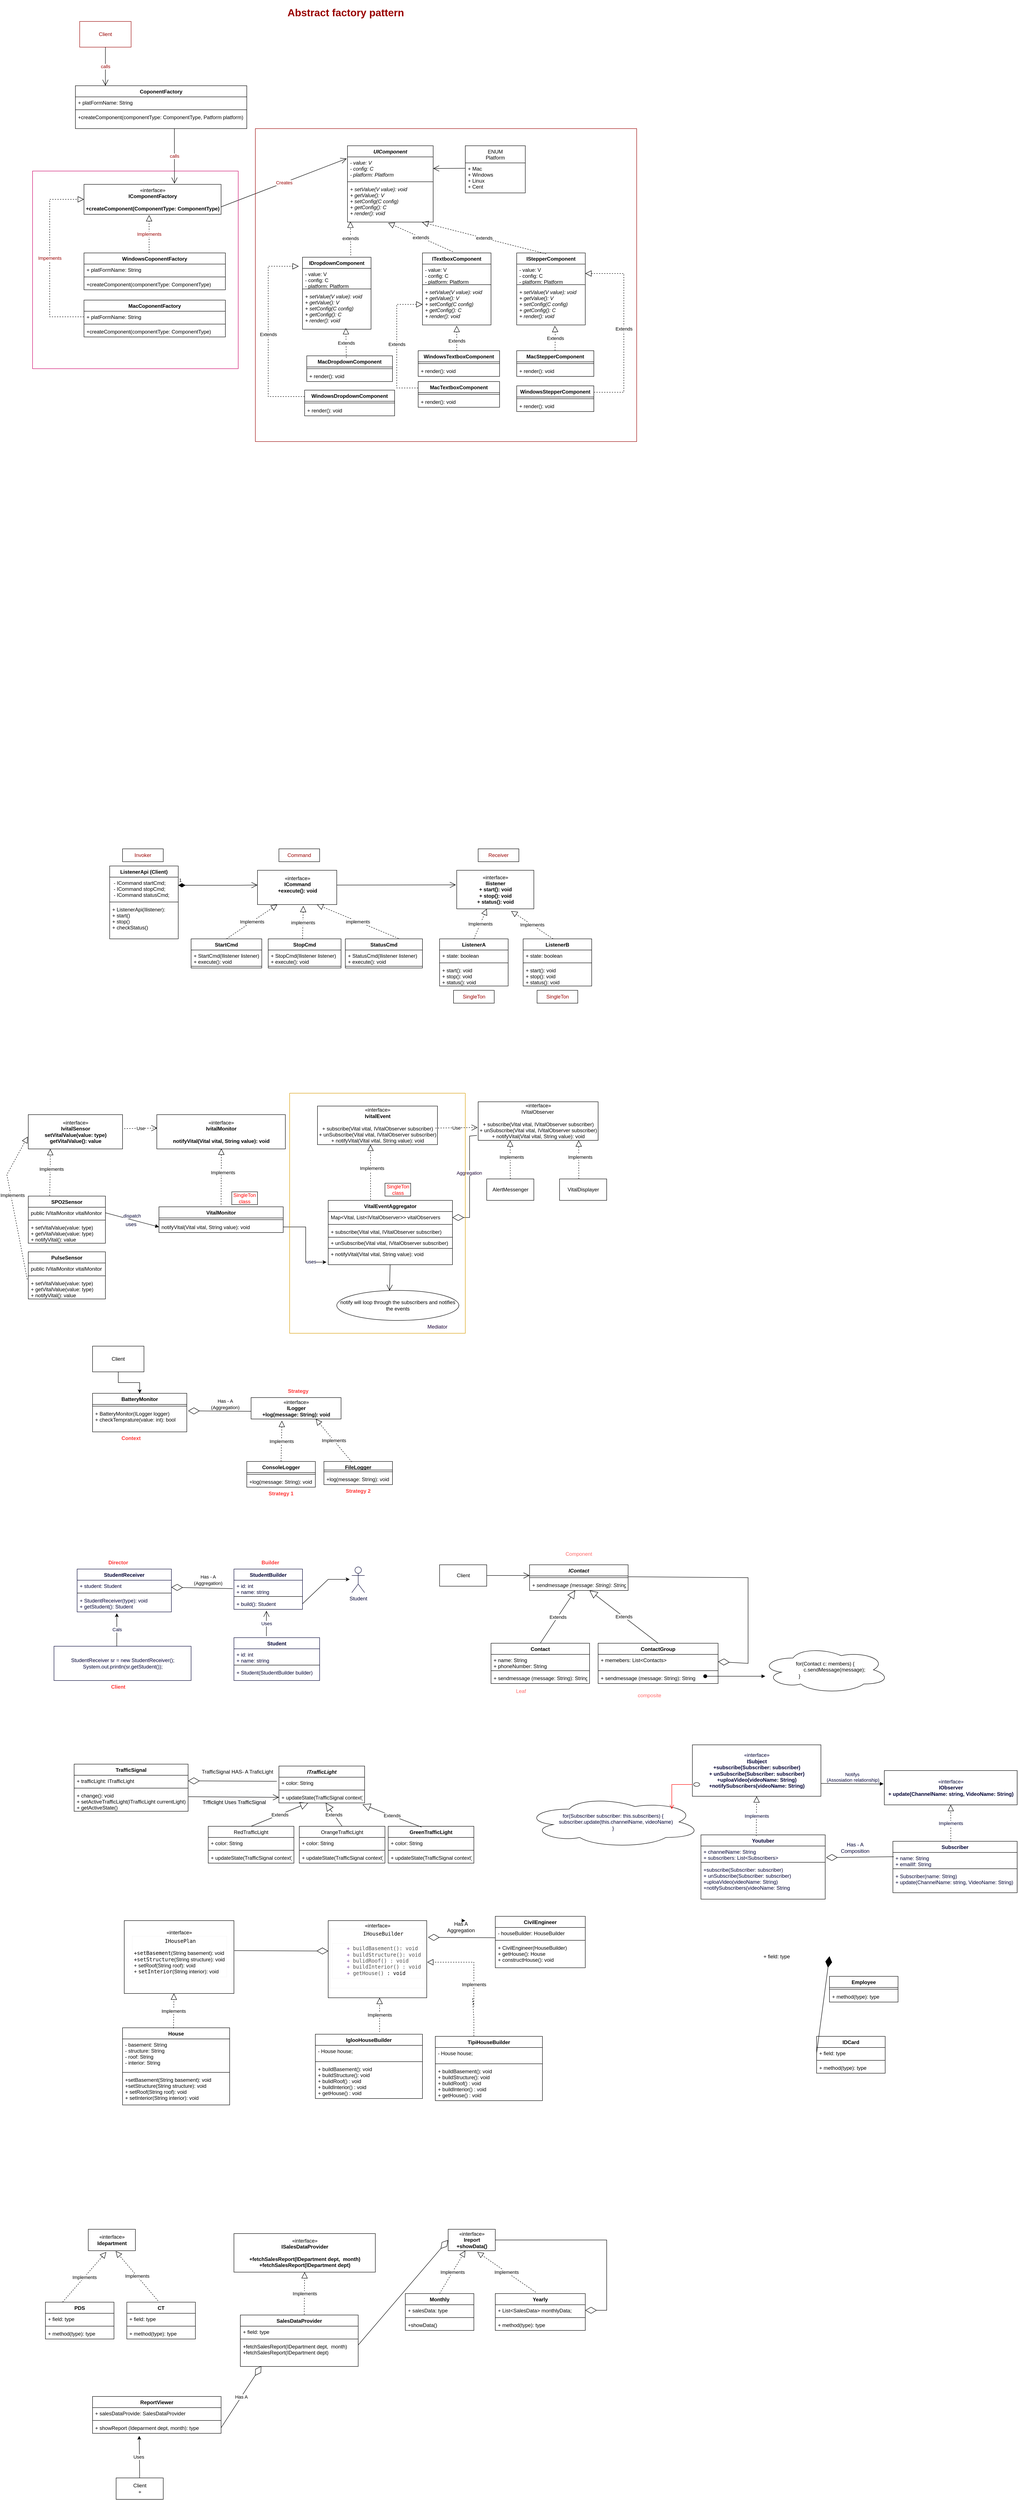<mxfile version="19.0.3" type="device"><diagram id="C5RBs43oDa-KdzZeNtuy" name="Page-1"><mxGraphModel dx="1730" dy="3406" grid="1" gridSize="10" guides="1" tooltips="1" connect="1" arrows="1" fold="1" page="1" pageScale="1" pageWidth="827" pageHeight="1169" math="0" shadow="0"><root><mxCell id="WIyWlLk6GJQsqaUBKTNV-0"/><mxCell id="WIyWlLk6GJQsqaUBKTNV-1" parent="WIyWlLk6GJQsqaUBKTNV-0"/><mxCell id="ZccQ0qduDEWTcosH95U6-0" value="«interface»&lt;br&gt;&lt;b&gt;ICommand&lt;br&gt;+execute(): void&lt;br&gt;&lt;br&gt;&lt;/b&gt;" style="html=1;" parent="WIyWlLk6GJQsqaUBKTNV-1" vertex="1"><mxGeometry x="615" y="-210" width="185" height="80" as="geometry"/></mxCell><mxCell id="ZccQ0qduDEWTcosH95U6-1" value="Implements" style="endArrow=block;dashed=1;endFill=0;endSize=12;html=1;rounded=0;entryX=0.25;entryY=1;entryDx=0;entryDy=0;exitX=0.5;exitY=0;exitDx=0;exitDy=0;" parent="WIyWlLk6GJQsqaUBKTNV-1" source="ZccQ0qduDEWTcosH95U6-2" target="ZccQ0qduDEWTcosH95U6-0" edge="1"><mxGeometry width="160" relative="1" as="geometry"><mxPoint x="555" y="280" as="sourcePoint"/><mxPoint x="490" y="430" as="targetPoint"/></mxGeometry></mxCell><mxCell id="ZccQ0qduDEWTcosH95U6-2" value="StartCmd" style="swimlane;fontStyle=1;align=center;verticalAlign=top;childLayout=stackLayout;horizontal=1;startSize=26;horizontalStack=0;resizeParent=1;resizeParentMax=0;resizeLast=0;collapsible=1;marginBottom=0;" parent="WIyWlLk6GJQsqaUBKTNV-1" vertex="1"><mxGeometry x="460" y="-50" width="165" height="68" as="geometry"/></mxCell><mxCell id="ZccQ0qduDEWTcosH95U6-3" value="+ StartCmd(Ilistener listener)&#10;+ execute(): void" style="text;strokeColor=none;fillColor=none;align=left;verticalAlign=top;spacingLeft=4;spacingRight=4;overflow=hidden;rotatable=0;points=[[0,0.5],[1,0.5]];portConstraint=eastwest;" parent="ZccQ0qduDEWTcosH95U6-2" vertex="1"><mxGeometry y="26" width="165" height="34" as="geometry"/></mxCell><mxCell id="ZccQ0qduDEWTcosH95U6-4" value="" style="line;strokeWidth=1;fillColor=none;align=left;verticalAlign=middle;spacingTop=-1;spacingLeft=3;spacingRight=3;rotatable=0;labelPosition=right;points=[];portConstraint=eastwest;" parent="ZccQ0qduDEWTcosH95U6-2" vertex="1"><mxGeometry y="60" width="165" height="8" as="geometry"/></mxCell><mxCell id="ZccQ0qduDEWTcosH95U6-6" value="StopCmd" style="swimlane;fontStyle=1;align=center;verticalAlign=top;childLayout=stackLayout;horizontal=1;startSize=26;horizontalStack=0;resizeParent=1;resizeParentMax=0;resizeLast=0;collapsible=1;marginBottom=0;" parent="WIyWlLk6GJQsqaUBKTNV-1" vertex="1"><mxGeometry x="640" y="-50" width="170" height="68" as="geometry"/></mxCell><mxCell id="ZccQ0qduDEWTcosH95U6-7" value="+ StopCmd(Ilistener listener)&#10;+ execute(): void" style="text;strokeColor=none;fillColor=none;align=left;verticalAlign=top;spacingLeft=4;spacingRight=4;overflow=hidden;rotatable=0;points=[[0,0.5],[1,0.5]];portConstraint=eastwest;" parent="ZccQ0qduDEWTcosH95U6-6" vertex="1"><mxGeometry y="26" width="170" height="34" as="geometry"/></mxCell><mxCell id="ZccQ0qduDEWTcosH95U6-8" value="" style="line;strokeWidth=1;fillColor=none;align=left;verticalAlign=middle;spacingTop=-1;spacingLeft=3;spacingRight=3;rotatable=0;labelPosition=right;points=[];portConstraint=eastwest;" parent="ZccQ0qduDEWTcosH95U6-6" vertex="1"><mxGeometry y="60" width="170" height="8" as="geometry"/></mxCell><mxCell id="ZccQ0qduDEWTcosH95U6-9" value="StatusCmd" style="swimlane;fontStyle=1;align=center;verticalAlign=top;childLayout=stackLayout;horizontal=1;startSize=26;horizontalStack=0;resizeParent=1;resizeParentMax=0;resizeLast=0;collapsible=1;marginBottom=0;" parent="WIyWlLk6GJQsqaUBKTNV-1" vertex="1"><mxGeometry x="820" y="-50" width="180" height="68" as="geometry"/></mxCell><mxCell id="ZccQ0qduDEWTcosH95U6-10" value="+ StatusCmd(Ilistener listener)&#10;+ execute(): void" style="text;strokeColor=none;fillColor=none;align=left;verticalAlign=top;spacingLeft=4;spacingRight=4;overflow=hidden;rotatable=0;points=[[0,0.5],[1,0.5]];portConstraint=eastwest;" parent="ZccQ0qduDEWTcosH95U6-9" vertex="1"><mxGeometry y="26" width="180" height="34" as="geometry"/></mxCell><mxCell id="ZccQ0qduDEWTcosH95U6-11" value="" style="line;strokeWidth=1;fillColor=none;align=left;verticalAlign=middle;spacingTop=-1;spacingLeft=3;spacingRight=3;rotatable=0;labelPosition=right;points=[];portConstraint=eastwest;" parent="ZccQ0qduDEWTcosH95U6-9" vertex="1"><mxGeometry y="60" width="180" height="8" as="geometry"/></mxCell><mxCell id="ZccQ0qduDEWTcosH95U6-12" value="implements" style="endArrow=block;dashed=1;endFill=0;endSize=12;html=1;rounded=0;exitX=0.471;exitY=0;exitDx=0;exitDy=0;entryX=0.578;entryY=1.038;entryDx=0;entryDy=0;entryPerimeter=0;exitPerimeter=0;" parent="WIyWlLk6GJQsqaUBKTNV-1" source="ZccQ0qduDEWTcosH95U6-6" target="ZccQ0qduDEWTcosH95U6-0" edge="1"><mxGeometry width="160" relative="1" as="geometry"><mxPoint x="315" y="230" as="sourcePoint"/><mxPoint x="719" y="-120" as="targetPoint"/></mxGeometry></mxCell><mxCell id="ZccQ0qduDEWTcosH95U6-13" value="implements" style="endArrow=block;dashed=1;endFill=0;endSize=12;html=1;rounded=0;entryX=0.75;entryY=1;entryDx=0;entryDy=0;exitX=0.69;exitY=-0.015;exitDx=0;exitDy=0;exitPerimeter=0;" parent="WIyWlLk6GJQsqaUBKTNV-1" source="ZccQ0qduDEWTcosH95U6-9" target="ZccQ0qduDEWTcosH95U6-0" edge="1"><mxGeometry width="160" relative="1" as="geometry"><mxPoint x="555" y="230" as="sourcePoint"/><mxPoint x="380.99" y="161" as="targetPoint"/></mxGeometry></mxCell><mxCell id="vvmhiESNAuyzcxOE7d5F-7" value="" style="group" parent="WIyWlLk6GJQsqaUBKTNV-1" vertex="1" connectable="0"><mxGeometry x="780" y="560" width="290" height="112" as="geometry"/></mxCell><mxCell id="vvmhiESNAuyzcxOE7d5F-0" value="VitalEventAggregator" style="swimlane;fontStyle=1;align=center;verticalAlign=top;childLayout=stackLayout;horizontal=1;startSize=26;horizontalStack=0;resizeParent=1;resizeParentMax=0;resizeLast=0;collapsible=1;marginBottom=0;" parent="vvmhiESNAuyzcxOE7d5F-7" vertex="1"><mxGeometry width="290.0" height="86" as="geometry"/></mxCell><mxCell id="vvmhiESNAuyzcxOE7d5F-1" value="Map&lt;Vital, List&lt;IVitalObserver&gt;&gt; vitalObservers" style="text;strokeColor=none;fillColor=none;align=left;verticalAlign=top;spacingLeft=4;spacingRight=4;overflow=hidden;rotatable=0;points=[[0,0.5],[1,0.5]];portConstraint=eastwest;" parent="vvmhiESNAuyzcxOE7d5F-0" vertex="1"><mxGeometry y="26" width="290.0" height="26" as="geometry"/></mxCell><mxCell id="vvmhiESNAuyzcxOE7d5F-2" value="" style="line;strokeWidth=1;fillColor=none;align=left;verticalAlign=middle;spacingTop=-1;spacingLeft=3;spacingRight=3;rotatable=0;labelPosition=right;points=[];portConstraint=eastwest;" parent="vvmhiESNAuyzcxOE7d5F-0" vertex="1"><mxGeometry y="52" width="290.0" height="8" as="geometry"/></mxCell><mxCell id="vvmhiESNAuyzcxOE7d5F-3" value="+ subscribe(Vital vital, IVitalObserver subscriber)" style="text;strokeColor=none;fillColor=none;align=left;verticalAlign=top;spacingLeft=4;spacingRight=4;overflow=hidden;rotatable=0;points=[[0,0.5],[1,0.5]];portConstraint=eastwest;" parent="vvmhiESNAuyzcxOE7d5F-0" vertex="1"><mxGeometry y="60" width="290.0" height="26" as="geometry"/></mxCell><mxCell id="vvmhiESNAuyzcxOE7d5F-5" value="+ unSubscribe(Vital vital, IVitalObserver subscriber)" style="text;strokeColor=default;fillColor=none;align=left;verticalAlign=top;spacingLeft=4;spacingRight=4;overflow=hidden;rotatable=0;points=[[0,0.5],[1,0.5]];portConstraint=eastwest;" parent="vvmhiESNAuyzcxOE7d5F-7" vertex="1"><mxGeometry y="86" width="290.0" height="26" as="geometry"/></mxCell><mxCell id="vvmhiESNAuyzcxOE7d5F-8" value="«interface»&lt;br&gt;&lt;b&gt;IvitalEvent&lt;br&gt;&lt;br&gt;&lt;/b&gt;&lt;span style=&quot;text-align: left;&quot;&gt;+ subscribe(Vital vital, IVitalObserver subscriber)&lt;br&gt;&lt;/span&gt;&lt;span style=&quot;text-align: left;&quot;&gt;+ unS&lt;/span&gt;&lt;span style=&quot;text-align: left;&quot;&gt;ubscribe(Vital vital, IVitalObserver subscriber)&lt;br&gt;&lt;/span&gt;&lt;span style=&quot;text-align: left;&quot;&gt;+&amp;nbsp;&lt;/span&gt;&lt;span style=&quot;text-align: left;&quot;&gt;notifyVital(Vital vital, String value): void&lt;/span&gt;&lt;b&gt;&lt;br&gt;&lt;/b&gt;" style="html=1;strokeColor=default;" parent="WIyWlLk6GJQsqaUBKTNV-1" vertex="1"><mxGeometry x="755" y="340" width="280" height="90" as="geometry"/></mxCell><mxCell id="vvmhiESNAuyzcxOE7d5F-10" value="AlertMessenger" style="html=1;strokeColor=default;" parent="WIyWlLk6GJQsqaUBKTNV-1" vertex="1"><mxGeometry x="1150" y="510" width="110" height="50" as="geometry"/></mxCell><mxCell id="vvmhiESNAuyzcxOE7d5F-12" value="VitalDisplayer" style="html=1;strokeColor=default;" parent="WIyWlLk6GJQsqaUBKTNV-1" vertex="1"><mxGeometry x="1320" y="510" width="110" height="50" as="geometry"/></mxCell><mxCell id="vvmhiESNAuyzcxOE7d5F-21" value="+ notifyVital(Vital vital, String value): void" style="text;strokeColor=default;fillColor=none;align=left;verticalAlign=top;spacingLeft=4;spacingRight=4;overflow=hidden;rotatable=0;points=[[0,0.5],[1,0.5]];portConstraint=eastwest;" parent="WIyWlLk6GJQsqaUBKTNV-1" vertex="1"><mxGeometry x="780" y="672" width="290" height="38" as="geometry"/></mxCell><mxCell id="vvmhiESNAuyzcxOE7d5F-28" value="«interface»&lt;br&gt;&lt;b&gt;IvitalSensor&lt;br&gt;setVitalValue(value: type)&lt;br&gt;&lt;/b&gt;&lt;b&gt;getVitalValue():&amp;nbsp;&lt;/b&gt;&lt;b&gt;value&lt;/b&gt;&lt;b&gt;&lt;br&gt;&lt;/b&gt;" style="html=1;strokeColor=default;" parent="WIyWlLk6GJQsqaUBKTNV-1" vertex="1"><mxGeometry x="80" y="360" width="220" height="80" as="geometry"/></mxCell><mxCell id="vvmhiESNAuyzcxOE7d5F-30" value="SPO2Sensor" style="swimlane;fontStyle=1;align=center;verticalAlign=top;childLayout=stackLayout;horizontal=1;startSize=26;horizontalStack=0;resizeParent=1;resizeParentMax=0;resizeLast=0;collapsible=1;marginBottom=0;strokeColor=default;" parent="WIyWlLk6GJQsqaUBKTNV-1" vertex="1"><mxGeometry x="80" y="550" width="180" height="110" as="geometry"/></mxCell><mxCell id="vvmhiESNAuyzcxOE7d5F-31" value="public IVitalMonitor vitalMonitor" style="text;strokeColor=none;fillColor=none;align=left;verticalAlign=top;spacingLeft=4;spacingRight=4;overflow=hidden;rotatable=0;points=[[0,0.5],[1,0.5]];portConstraint=eastwest;" parent="vvmhiESNAuyzcxOE7d5F-30" vertex="1"><mxGeometry y="26" width="180" height="26" as="geometry"/></mxCell><mxCell id="vvmhiESNAuyzcxOE7d5F-32" value="" style="line;strokeWidth=1;fillColor=none;align=left;verticalAlign=middle;spacingTop=-1;spacingLeft=3;spacingRight=3;rotatable=0;labelPosition=right;points=[];portConstraint=eastwest;" parent="vvmhiESNAuyzcxOE7d5F-30" vertex="1"><mxGeometry y="52" width="180" height="8" as="geometry"/></mxCell><mxCell id="vvmhiESNAuyzcxOE7d5F-33" value="+ setVitalValue(value: type)&#10;+ getVitalValue(value: type)&#10;+ notifyVital(): value" style="text;strokeColor=none;fillColor=none;align=left;verticalAlign=top;spacingLeft=4;spacingRight=4;overflow=hidden;rotatable=0;points=[[0,0.5],[1,0.5]];portConstraint=eastwest;" parent="vvmhiESNAuyzcxOE7d5F-30" vertex="1"><mxGeometry y="60" width="180" height="50" as="geometry"/></mxCell><mxCell id="vvmhiESNAuyzcxOE7d5F-34" value="Use" style="endArrow=open;endSize=12;dashed=1;html=1;rounded=0;exitX=1.017;exitY=0.408;exitDx=0;exitDy=0;entryX=0.004;entryY=0.391;entryDx=0;entryDy=0;entryPerimeter=0;exitPerimeter=0;" parent="WIyWlLk6GJQsqaUBKTNV-1" source="vvmhiESNAuyzcxOE7d5F-28" target="vvmhiESNAuyzcxOE7d5F-36" edge="1"><mxGeometry width="160" relative="1" as="geometry"><mxPoint x="520" y="390" as="sourcePoint"/><mxPoint x="410" y="510" as="targetPoint"/></mxGeometry></mxCell><mxCell id="vvmhiESNAuyzcxOE7d5F-36" value="«interface»&lt;br&gt;&lt;b&gt;IvitalMonitor&lt;br&gt;&lt;/b&gt;&lt;b&gt;&lt;br&gt;notifyVital(Vital vital, String value): void&lt;/b&gt;" style="html=1;strokeColor=default;" parent="WIyWlLk6GJQsqaUBKTNV-1" vertex="1"><mxGeometry x="380" y="360" width="300" height="80" as="geometry"/></mxCell><mxCell id="vvmhiESNAuyzcxOE7d5F-37" value="VitalMonitor" style="swimlane;fontStyle=1;align=center;verticalAlign=top;childLayout=stackLayout;horizontal=1;startSize=26;horizontalStack=0;resizeParent=1;resizeParentMax=0;resizeLast=0;collapsible=1;marginBottom=0;strokeColor=default;" parent="WIyWlLk6GJQsqaUBKTNV-1" vertex="1"><mxGeometry x="385" y="575" width="290" height="60" as="geometry"/></mxCell><mxCell id="vvmhiESNAuyzcxOE7d5F-39" value="" style="line;strokeWidth=1;fillColor=none;align=left;verticalAlign=middle;spacingTop=-1;spacingLeft=3;spacingRight=3;rotatable=0;labelPosition=right;points=[];portConstraint=eastwest;" parent="vvmhiESNAuyzcxOE7d5F-37" vertex="1"><mxGeometry y="26" width="290" height="8" as="geometry"/></mxCell><mxCell id="vvmhiESNAuyzcxOE7d5F-40" value="notifyVital(Vital vital, String value): void" style="text;strokeColor=none;fillColor=none;align=left;verticalAlign=top;spacingLeft=4;spacingRight=4;overflow=hidden;rotatable=0;points=[[0,0.5],[1,0.5]];portConstraint=eastwest;" parent="vvmhiESNAuyzcxOE7d5F-37" vertex="1"><mxGeometry y="34" width="290" height="26" as="geometry"/></mxCell><mxCell id="vvmhiESNAuyzcxOE7d5F-47" style="edgeStyle=orthogonalEdgeStyle;rounded=0;orthogonalLoop=1;jettySize=auto;html=1;exitX=1;exitY=0.5;exitDx=0;exitDy=0;entryX=-0.014;entryY=0.846;entryDx=0;entryDy=0;entryPerimeter=0;" parent="WIyWlLk6GJQsqaUBKTNV-1" source="vvmhiESNAuyzcxOE7d5F-40" target="vvmhiESNAuyzcxOE7d5F-21" edge="1"><mxGeometry relative="1" as="geometry"/></mxCell><mxCell id="wtFy_NeRYbHt5yRbJPut-48" value="uses" style="edgeLabel;html=1;align=center;verticalAlign=middle;resizable=0;points=[];fontColor=#000033;" parent="vvmhiESNAuyzcxOE7d5F-47" vertex="1" connectable="0"><mxGeometry x="0.607" y="1" relative="1" as="geometry"><mxPoint as="offset"/></mxGeometry></mxCell><mxCell id="vvmhiESNAuyzcxOE7d5F-49" value="&lt;span style=&quot;text-align: left;&quot;&gt;notify&lt;/span&gt;&lt;span style=&quot;&quot;&gt;&amp;nbsp;will loop through the subscribers and notifies the events&lt;/span&gt;" style="ellipse;whiteSpace=wrap;html=1;strokeColor=default;" parent="WIyWlLk6GJQsqaUBKTNV-1" vertex="1"><mxGeometry x="800" y="770" width="285" height="70" as="geometry"/></mxCell><mxCell id="vvmhiESNAuyzcxOE7d5F-51" value="" style="endArrow=open;endFill=1;endSize=12;html=1;rounded=0;entryX=0.432;entryY=0.014;entryDx=0;entryDy=0;entryPerimeter=0;" parent="WIyWlLk6GJQsqaUBKTNV-1" source="vvmhiESNAuyzcxOE7d5F-21" target="vvmhiESNAuyzcxOE7d5F-49" edge="1"><mxGeometry width="160" relative="1" as="geometry"><mxPoint x="490" y="550" as="sourcePoint"/><mxPoint x="650" y="550" as="targetPoint"/></mxGeometry></mxCell><mxCell id="vvmhiESNAuyzcxOE7d5F-52" value="" style="endArrow=diamondThin;endFill=0;endSize=24;html=1;rounded=0;exitX=-0.01;exitY=0.872;exitDx=0;exitDy=0;exitPerimeter=0;" parent="WIyWlLk6GJQsqaUBKTNV-1" source="wtFy_NeRYbHt5yRbJPut-53" edge="1"><mxGeometry width="160" relative="1" as="geometry"><mxPoint x="720" y="385" as="sourcePoint"/><mxPoint x="1070" y="600" as="targetPoint"/><Array as="points"><mxPoint x="1110" y="410"/><mxPoint x="1110" y="480"/><mxPoint x="1110" y="550"/><mxPoint x="1110" y="600"/></Array></mxGeometry></mxCell><mxCell id="wtFy_NeRYbHt5yRbJPut-61" value="&lt;font color=&quot;#190033&quot;&gt;Aggregation&lt;/font&gt;" style="edgeLabel;html=1;align=center;verticalAlign=middle;resizable=0;points=[];fontColor=#FF0000;" parent="vvmhiESNAuyzcxOE7d5F-52" vertex="1" connectable="0"><mxGeometry x="-0.164" y="-1" relative="1" as="geometry"><mxPoint as="offset"/></mxGeometry></mxCell><mxCell id="vvmhiESNAuyzcxOE7d5F-53" value="" style="endArrow=block;dashed=1;endFill=0;endSize=12;html=1;rounded=0;entryX=0.5;entryY=1;entryDx=0;entryDy=0;exitX=0.604;exitY=-0.007;exitDx=0;exitDy=0;exitPerimeter=0;" parent="WIyWlLk6GJQsqaUBKTNV-1" edge="1"><mxGeometry width="160" relative="1" as="geometry"><mxPoint x="130.0" y="549.23" as="sourcePoint"/><mxPoint x="131.28" y="440" as="targetPoint"/><Array as="points"><mxPoint x="131.28" y="480"/></Array></mxGeometry></mxCell><mxCell id="vvmhiESNAuyzcxOE7d5F-54" value="Implements" style="edgeLabel;html=1;align=center;verticalAlign=middle;resizable=0;points=[];" parent="vvmhiESNAuyzcxOE7d5F-53" vertex="1" connectable="0"><mxGeometry x="0.143" y="-3" relative="1" as="geometry"><mxPoint as="offset"/></mxGeometry></mxCell><mxCell id="vvmhiESNAuyzcxOE7d5F-56" value="" style="endArrow=block;dashed=1;endFill=0;endSize=12;html=1;rounded=0;entryX=0.5;entryY=1;entryDx=0;entryDy=0;" parent="WIyWlLk6GJQsqaUBKTNV-1" edge="1"><mxGeometry width="160" relative="1" as="geometry"><mxPoint x="530" y="570" as="sourcePoint"/><mxPoint x="530.52" y="439.01" as="targetPoint"/><Array as="points"><mxPoint x="530.52" y="479.01"/></Array></mxGeometry></mxCell><mxCell id="vvmhiESNAuyzcxOE7d5F-57" value="Implements" style="edgeLabel;html=1;align=center;verticalAlign=middle;resizable=0;points=[];" parent="vvmhiESNAuyzcxOE7d5F-56" vertex="1" connectable="0"><mxGeometry x="0.143" y="-3" relative="1" as="geometry"><mxPoint as="offset"/></mxGeometry></mxCell><mxCell id="vvmhiESNAuyzcxOE7d5F-58" value="" style="endArrow=block;dashed=1;endFill=0;endSize=12;html=1;rounded=0;entryX=0.442;entryY=1;entryDx=0;entryDy=0;exitX=0.341;exitY=-0.021;exitDx=0;exitDy=0;exitPerimeter=0;entryPerimeter=0;" parent="WIyWlLk6GJQsqaUBKTNV-1" source="vvmhiESNAuyzcxOE7d5F-0" target="vvmhiESNAuyzcxOE7d5F-8" edge="1"><mxGeometry width="160" relative="1" as="geometry"><mxPoint x="876" y="550" as="sourcePoint"/><mxPoint x="875.52" y="430" as="targetPoint"/><Array as="points"/></mxGeometry></mxCell><mxCell id="vvmhiESNAuyzcxOE7d5F-59" value="Implements" style="edgeLabel;html=1;align=center;verticalAlign=middle;resizable=0;points=[];" parent="vvmhiESNAuyzcxOE7d5F-58" vertex="1" connectable="0"><mxGeometry x="0.143" y="-3" relative="1" as="geometry"><mxPoint as="offset"/></mxGeometry></mxCell><mxCell id="44I9kvzRRRqOAnU4zU0V-0" value="«interface»&lt;br&gt;&lt;b&gt;ILogger&lt;br&gt;+log(message: String): void&lt;br&gt;&lt;/b&gt;" style="html=1;" parent="WIyWlLk6GJQsqaUBKTNV-1" vertex="1"><mxGeometry x="600" y="1020" width="210" height="50" as="geometry"/></mxCell><mxCell id="44I9kvzRRRqOAnU4zU0V-1" value="ConsoleLogger" style="swimlane;fontStyle=1;align=center;verticalAlign=top;childLayout=stackLayout;horizontal=1;startSize=26;horizontalStack=0;resizeParent=1;resizeParentMax=0;resizeLast=0;collapsible=1;marginBottom=0;" parent="WIyWlLk6GJQsqaUBKTNV-1" vertex="1"><mxGeometry x="590" y="1169" width="160" height="60" as="geometry"/></mxCell><mxCell id="44I9kvzRRRqOAnU4zU0V-3" value="" style="line;strokeWidth=1;fillColor=none;align=left;verticalAlign=middle;spacingTop=-1;spacingLeft=3;spacingRight=3;rotatable=0;labelPosition=right;points=[];portConstraint=eastwest;" parent="44I9kvzRRRqOAnU4zU0V-1" vertex="1"><mxGeometry y="26" width="160" height="8" as="geometry"/></mxCell><mxCell id="44I9kvzRRRqOAnU4zU0V-4" value="+log(message: String): void" style="text;strokeColor=none;fillColor=none;align=left;verticalAlign=top;spacingLeft=4;spacingRight=4;overflow=hidden;rotatable=0;points=[[0,0.5],[1,0.5]];portConstraint=eastwest;" parent="44I9kvzRRRqOAnU4zU0V-1" vertex="1"><mxGeometry y="34" width="160" height="26" as="geometry"/></mxCell><mxCell id="44I9kvzRRRqOAnU4zU0V-5" value="FileLogger" style="swimlane;fontStyle=1;align=center;verticalAlign=top;childLayout=stackLayout;horizontal=1;startSize=20;horizontalStack=0;resizeParent=1;resizeParentMax=0;resizeLast=0;collapsible=1;marginBottom=0;" parent="WIyWlLk6GJQsqaUBKTNV-1" vertex="1"><mxGeometry x="770" y="1169" width="160" height="54" as="geometry"/></mxCell><mxCell id="44I9kvzRRRqOAnU4zU0V-7" value="" style="line;strokeWidth=1;fillColor=none;align=left;verticalAlign=middle;spacingTop=-1;spacingLeft=3;spacingRight=3;rotatable=0;labelPosition=right;points=[];portConstraint=eastwest;" parent="44I9kvzRRRqOAnU4zU0V-5" vertex="1"><mxGeometry y="20" width="160" height="8" as="geometry"/></mxCell><mxCell id="44I9kvzRRRqOAnU4zU0V-8" value="+log(message: String): void" style="text;strokeColor=none;fillColor=none;align=left;verticalAlign=top;spacingLeft=4;spacingRight=4;overflow=hidden;rotatable=0;points=[[0,0.5],[1,0.5]];portConstraint=eastwest;" parent="44I9kvzRRRqOAnU4zU0V-5" vertex="1"><mxGeometry y="28" width="160" height="26" as="geometry"/></mxCell><mxCell id="44I9kvzRRRqOAnU4zU0V-9" value="BatteryMonitor" style="swimlane;fontStyle=1;align=center;verticalAlign=top;childLayout=stackLayout;horizontal=1;startSize=26;horizontalStack=0;resizeParent=1;resizeParentMax=0;resizeLast=0;collapsible=1;marginBottom=0;" parent="WIyWlLk6GJQsqaUBKTNV-1" vertex="1"><mxGeometry x="230" y="1010" width="220" height="90" as="geometry"/></mxCell><mxCell id="44I9kvzRRRqOAnU4zU0V-11" value="" style="line;strokeWidth=1;fillColor=none;align=left;verticalAlign=middle;spacingTop=-1;spacingLeft=3;spacingRight=3;rotatable=0;labelPosition=right;points=[];portConstraint=eastwest;" parent="44I9kvzRRRqOAnU4zU0V-9" vertex="1"><mxGeometry y="26" width="220" height="8" as="geometry"/></mxCell><mxCell id="44I9kvzRRRqOAnU4zU0V-12" value="+ BatteryMonitor(ILogger logger)&#10;+ checkTemprature(value: int): bool" style="text;strokeColor=none;fillColor=none;align=left;verticalAlign=top;spacingLeft=4;spacingRight=4;overflow=hidden;rotatable=0;points=[[0,0.5],[1,0.5]];portConstraint=eastwest;" parent="44I9kvzRRRqOAnU4zU0V-9" vertex="1"><mxGeometry y="34" width="220" height="56" as="geometry"/></mxCell><mxCell id="44I9kvzRRRqOAnU4zU0V-13" value="Implements" style="endArrow=block;dashed=1;endFill=0;endSize=12;html=1;rounded=0;exitX=0.5;exitY=0;exitDx=0;exitDy=0;entryX=0.343;entryY=1.08;entryDx=0;entryDy=0;entryPerimeter=0;" parent="WIyWlLk6GJQsqaUBKTNV-1" source="44I9kvzRRRqOAnU4zU0V-1" target="44I9kvzRRRqOAnU4zU0V-0" edge="1"><mxGeometry width="160" relative="1" as="geometry"><mxPoint x="530" y="930" as="sourcePoint"/><mxPoint x="690" y="930" as="targetPoint"/></mxGeometry></mxCell><mxCell id="44I9kvzRRRqOAnU4zU0V-14" value="Implements" style="endArrow=block;dashed=1;endFill=0;endSize=12;html=1;rounded=0;exitX=0.406;exitY=0.019;exitDx=0;exitDy=0;entryX=0.719;entryY=1;entryDx=0;entryDy=0;entryPerimeter=0;exitPerimeter=0;" parent="WIyWlLk6GJQsqaUBKTNV-1" source="44I9kvzRRRqOAnU4zU0V-5" target="44I9kvzRRRqOAnU4zU0V-0" edge="1"><mxGeometry width="160" relative="1" as="geometry"><mxPoint x="610" y="1040" as="sourcePoint"/><mxPoint x="682.03" y="954" as="targetPoint"/></mxGeometry></mxCell><mxCell id="44I9kvzRRRqOAnU4zU0V-18" value="" style="endArrow=diamondThin;endFill=0;endSize=24;html=1;rounded=0;entryX=1.014;entryY=0.125;entryDx=0;entryDy=0;entryPerimeter=0;exitX=0;exitY=0.64;exitDx=0;exitDy=0;exitPerimeter=0;" parent="WIyWlLk6GJQsqaUBKTNV-1" source="44I9kvzRRRqOAnU4zU0V-0" target="44I9kvzRRRqOAnU4zU0V-12" edge="1"><mxGeometry width="160" relative="1" as="geometry"><mxPoint x="530" y="930" as="sourcePoint"/><mxPoint x="690" y="930" as="targetPoint"/></mxGeometry></mxCell><mxCell id="44I9kvzRRRqOAnU4zU0V-19" value="&lt;span style=&quot;font-size: 11px; background-color: rgb(255, 255, 255);&quot;&gt;Has - A (Aggregation)&lt;/span&gt;" style="text;html=1;strokeColor=none;fillColor=none;align=center;verticalAlign=middle;whiteSpace=wrap;rounded=0;" parent="WIyWlLk6GJQsqaUBKTNV-1" vertex="1"><mxGeometry x="510" y="1020" width="60" height="30" as="geometry"/></mxCell><mxCell id="44I9kvzRRRqOAnU4zU0V-20" value="&lt;font color=&quot;#ff0000&quot;&gt;SingleTon class&lt;/font&gt;" style="text;html=1;strokeColor=default;fillColor=none;align=center;verticalAlign=middle;whiteSpace=wrap;rounded=0;" parent="WIyWlLk6GJQsqaUBKTNV-1" vertex="1"><mxGeometry x="555" y="540" width="60" height="30" as="geometry"/></mxCell><mxCell id="44I9kvzRRRqOAnU4zU0V-23" style="edgeStyle=orthogonalEdgeStyle;rounded=0;orthogonalLoop=1;jettySize=auto;html=1;exitX=0.5;exitY=1;exitDx=0;exitDy=0;" parent="WIyWlLk6GJQsqaUBKTNV-1" source="44I9kvzRRRqOAnU4zU0V-22" target="44I9kvzRRRqOAnU4zU0V-9" edge="1"><mxGeometry relative="1" as="geometry"/></mxCell><mxCell id="44I9kvzRRRqOAnU4zU0V-22" value="Client" style="rounded=0;whiteSpace=wrap;html=1;" parent="WIyWlLk6GJQsqaUBKTNV-1" vertex="1"><mxGeometry x="230" y="900" width="120" height="60" as="geometry"/></mxCell><mxCell id="44I9kvzRRRqOAnU4zU0V-24" value="&lt;b&gt;&lt;font color=&quot;#ff3333&quot;&gt;Context&lt;/font&gt;&lt;/b&gt;" style="text;html=1;strokeColor=none;fillColor=none;align=center;verticalAlign=middle;whiteSpace=wrap;rounded=0;" parent="WIyWlLk6GJQsqaUBKTNV-1" vertex="1"><mxGeometry x="290" y="1100" width="60" height="30" as="geometry"/></mxCell><mxCell id="44I9kvzRRRqOAnU4zU0V-26" value="&lt;b&gt;&lt;font color=&quot;#ff3333&quot;&gt;Strategy&lt;/font&gt;&lt;/b&gt;" style="text;html=1;strokeColor=none;fillColor=none;align=center;verticalAlign=middle;whiteSpace=wrap;rounded=0;" parent="WIyWlLk6GJQsqaUBKTNV-1" vertex="1"><mxGeometry x="680" y="990" width="60" height="30" as="geometry"/></mxCell><mxCell id="44I9kvzRRRqOAnU4zU0V-27" value="&lt;b&gt;&lt;font color=&quot;#ff3333&quot;&gt;Strategy 1&lt;/font&gt;&lt;/b&gt;" style="text;html=1;strokeColor=none;fillColor=none;align=center;verticalAlign=middle;whiteSpace=wrap;rounded=0;" parent="WIyWlLk6GJQsqaUBKTNV-1" vertex="1"><mxGeometry x="630" y="1229" width="80" height="30" as="geometry"/></mxCell><mxCell id="44I9kvzRRRqOAnU4zU0V-28" value="&lt;b&gt;&lt;font color=&quot;#ff3333&quot;&gt;Strategy 2&lt;/font&gt;&lt;/b&gt;" style="text;html=1;strokeColor=none;fillColor=none;align=center;verticalAlign=middle;whiteSpace=wrap;rounded=0;" parent="WIyWlLk6GJQsqaUBKTNV-1" vertex="1"><mxGeometry x="810" y="1223" width="80" height="30" as="geometry"/></mxCell><mxCell id="44I9kvzRRRqOAnU4zU0V-33" value="StudentReceiver" style="swimlane;fontStyle=1;align=center;verticalAlign=top;childLayout=stackLayout;horizontal=1;startSize=26;horizontalStack=0;resizeParent=1;resizeParentMax=0;resizeLast=0;collapsible=1;marginBottom=0;fontColor=#000033;strokeColor=#000033;fillColor=none;" parent="WIyWlLk6GJQsqaUBKTNV-1" vertex="1"><mxGeometry x="194" y="1420" width="220" height="100" as="geometry"/></mxCell><mxCell id="44I9kvzRRRqOAnU4zU0V-34" value="+ student: Student" style="text;strokeColor=none;fillColor=none;align=left;verticalAlign=top;spacingLeft=4;spacingRight=4;overflow=hidden;rotatable=0;points=[[0,0.5],[1,0.5]];portConstraint=eastwest;fontColor=#000033;" parent="44I9kvzRRRqOAnU4zU0V-33" vertex="1"><mxGeometry y="26" width="220" height="26" as="geometry"/></mxCell><mxCell id="44I9kvzRRRqOAnU4zU0V-35" value="" style="line;strokeWidth=1;fillColor=none;align=left;verticalAlign=middle;spacingTop=-1;spacingLeft=3;spacingRight=3;rotatable=0;labelPosition=right;points=[];portConstraint=eastwest;fontColor=#FF3333;" parent="44I9kvzRRRqOAnU4zU0V-33" vertex="1"><mxGeometry y="52" width="220" height="8" as="geometry"/></mxCell><mxCell id="44I9kvzRRRqOAnU4zU0V-36" value="+ StudentReceiver(type): void&#10;+ getStudent(): Student" style="text;strokeColor=none;fillColor=none;align=left;verticalAlign=top;spacingLeft=4;spacingRight=4;overflow=hidden;rotatable=0;points=[[0,0.5],[1,0.5]];portConstraint=eastwest;fontColor=#000033;" parent="44I9kvzRRRqOAnU4zU0V-33" vertex="1"><mxGeometry y="60" width="220" height="40" as="geometry"/></mxCell><mxCell id="44I9kvzRRRqOAnU4zU0V-37" value="StudentBuilder" style="swimlane;fontStyle=1;align=center;verticalAlign=top;childLayout=stackLayout;horizontal=1;startSize=26;horizontalStack=0;resizeParent=1;resizeParentMax=0;resizeLast=0;collapsible=1;marginBottom=0;fontColor=#000033;strokeColor=#000033;fillColor=none;" parent="WIyWlLk6GJQsqaUBKTNV-1" vertex="1"><mxGeometry x="560" y="1420" width="160" height="94" as="geometry"/></mxCell><mxCell id="44I9kvzRRRqOAnU4zU0V-48" value="+ id: int&#10;+ name: string" style="text;strokeColor=none;fillColor=none;align=left;verticalAlign=top;spacingLeft=4;spacingRight=4;overflow=hidden;rotatable=0;points=[[0,0.5],[1,0.5]];portConstraint=eastwest;fontColor=#000033;" parent="44I9kvzRRRqOAnU4zU0V-37" vertex="1"><mxGeometry y="26" width="160" height="34" as="geometry"/></mxCell><mxCell id="44I9kvzRRRqOAnU4zU0V-39" value="" style="line;strokeWidth=1;fillColor=none;align=left;verticalAlign=middle;spacingTop=-1;spacingLeft=3;spacingRight=3;rotatable=0;labelPosition=right;points=[];portConstraint=eastwest;fontColor=#FF3333;" parent="44I9kvzRRRqOAnU4zU0V-37" vertex="1"><mxGeometry y="60" width="160" height="8" as="geometry"/></mxCell><mxCell id="44I9kvzRRRqOAnU4zU0V-40" value="+ build(): Student" style="text;strokeColor=none;fillColor=none;align=left;verticalAlign=top;spacingLeft=4;spacingRight=4;overflow=hidden;rotatable=0;points=[[0,0.5],[1,0.5]];portConstraint=eastwest;fontColor=#000033;" parent="44I9kvzRRRqOAnU4zU0V-37" vertex="1"><mxGeometry y="68" width="160" height="26" as="geometry"/></mxCell><mxCell id="44I9kvzRRRqOAnU4zU0V-41" value="&lt;b&gt;&lt;font color=&quot;#ff3333&quot;&gt;Director&lt;/font&gt;&lt;/b&gt;" style="text;html=1;strokeColor=none;fillColor=none;align=center;verticalAlign=middle;whiteSpace=wrap;rounded=0;fontColor=#000033;" parent="WIyWlLk6GJQsqaUBKTNV-1" vertex="1"><mxGeometry x="260" y="1390" width="60" height="30" as="geometry"/></mxCell><mxCell id="44I9kvzRRRqOAnU4zU0V-42" value="&lt;b&gt;&lt;font color=&quot;#ff3333&quot;&gt;Builder&lt;/font&gt;&lt;/b&gt;" style="text;html=1;strokeColor=none;fillColor=none;align=center;verticalAlign=middle;whiteSpace=wrap;rounded=0;fontColor=#000033;" parent="WIyWlLk6GJQsqaUBKTNV-1" vertex="1"><mxGeometry x="615" y="1390" width="60" height="30" as="geometry"/></mxCell><mxCell id="44I9kvzRRRqOAnU4zU0V-43" value="" style="endArrow=diamondThin;endFill=0;endSize=24;html=1;rounded=0;entryX=1.014;entryY=0.125;entryDx=0;entryDy=0;entryPerimeter=0;exitX=-0.016;exitY=0.756;exitDx=0;exitDy=0;exitPerimeter=0;" parent="WIyWlLk6GJQsqaUBKTNV-1" edge="1"><mxGeometry width="160" relative="1" as="geometry"><mxPoint x="557.44" y="1465.656" as="sourcePoint"/><mxPoint x="414.0" y="1462.5" as="targetPoint"/></mxGeometry></mxCell><mxCell id="44I9kvzRRRqOAnU4zU0V-44" value="Student" style="swimlane;fontStyle=1;align=center;verticalAlign=top;childLayout=stackLayout;horizontal=1;startSize=26;horizontalStack=0;resizeParent=1;resizeParentMax=0;resizeLast=0;collapsible=1;marginBottom=0;fontColor=#000033;strokeColor=#000033;fillColor=none;" parent="WIyWlLk6GJQsqaUBKTNV-1" vertex="1"><mxGeometry x="560" y="1580" width="200" height="100" as="geometry"/></mxCell><mxCell id="44I9kvzRRRqOAnU4zU0V-45" value="+ id: int&#10;+ name: string" style="text;strokeColor=none;fillColor=none;align=left;verticalAlign=top;spacingLeft=4;spacingRight=4;overflow=hidden;rotatable=0;points=[[0,0.5],[1,0.5]];portConstraint=eastwest;fontColor=#000033;" parent="44I9kvzRRRqOAnU4zU0V-44" vertex="1"><mxGeometry y="26" width="200" height="34" as="geometry"/></mxCell><mxCell id="44I9kvzRRRqOAnU4zU0V-46" value="" style="line;strokeWidth=1;fillColor=none;align=left;verticalAlign=middle;spacingTop=-1;spacingLeft=3;spacingRight=3;rotatable=0;labelPosition=right;points=[];portConstraint=eastwest;fontColor=#FF3333;" parent="44I9kvzRRRqOAnU4zU0V-44" vertex="1"><mxGeometry y="60" width="200" height="8" as="geometry"/></mxCell><mxCell id="44I9kvzRRRqOAnU4zU0V-47" value="+ Student(StudentBuilder builder)" style="text;strokeColor=none;fillColor=none;align=left;verticalAlign=top;spacingLeft=4;spacingRight=4;overflow=hidden;rotatable=0;points=[[0,0.5],[1,0.5]];portConstraint=eastwest;fontColor=#000033;" parent="44I9kvzRRRqOAnU4zU0V-44" vertex="1"><mxGeometry y="68" width="200" height="32" as="geometry"/></mxCell><mxCell id="44I9kvzRRRqOAnU4zU0V-50" value="Uses" style="endArrow=open;endFill=1;endSize=12;html=1;rounded=0;fontColor=#000033;exitX=0.379;exitY=-0.035;exitDx=0;exitDy=0;entryX=0.474;entryY=1.128;entryDx=0;entryDy=0;entryPerimeter=0;exitPerimeter=0;" parent="WIyWlLk6GJQsqaUBKTNV-1" source="44I9kvzRRRqOAnU4zU0V-44" target="44I9kvzRRRqOAnU4zU0V-40" edge="1"><mxGeometry width="160" relative="1" as="geometry"><mxPoint x="390" y="1520" as="sourcePoint"/><mxPoint x="638" y="1580" as="targetPoint"/></mxGeometry></mxCell><mxCell id="44I9kvzRRRqOAnU4zU0V-51" value="&lt;div&gt;StudentReceiver sr = new StudentReceiver();&lt;/div&gt;&lt;div&gt;System.out.println(sr.getStudent());&lt;/div&gt;" style="html=1;fontColor=#000033;strokeColor=#000033;fillColor=none;" parent="WIyWlLk6GJQsqaUBKTNV-1" vertex="1"><mxGeometry x="140" y="1600" width="320" height="80" as="geometry"/></mxCell><mxCell id="44I9kvzRRRqOAnU4zU0V-52" value="Cals" style="endArrow=classic;html=1;rounded=0;fontColor=#000033;entryX=0.421;entryY=1.079;entryDx=0;entryDy=0;entryPerimeter=0;exitX=0.458;exitY=-0.002;exitDx=0;exitDy=0;exitPerimeter=0;" parent="WIyWlLk6GJQsqaUBKTNV-1" source="44I9kvzRRRqOAnU4zU0V-51" target="44I9kvzRRRqOAnU4zU0V-36" edge="1"><mxGeometry width="50" height="50" relative="1" as="geometry"><mxPoint x="450" y="1550" as="sourcePoint"/><mxPoint x="500" y="1500" as="targetPoint"/></mxGeometry></mxCell><mxCell id="44I9kvzRRRqOAnU4zU0V-53" value="&lt;b&gt;&lt;font color=&quot;#ff3333&quot;&gt;Client&lt;/font&gt;&lt;/b&gt;" style="text;html=1;strokeColor=none;fillColor=none;align=center;verticalAlign=middle;whiteSpace=wrap;rounded=0;fontColor=#000033;" parent="WIyWlLk6GJQsqaUBKTNV-1" vertex="1"><mxGeometry x="260" y="1680" width="60" height="30" as="geometry"/></mxCell><mxCell id="44I9kvzRRRqOAnU4zU0V-54" value="&lt;span style=&quot;font-size: 11px; background-color: rgb(255, 255, 255);&quot;&gt;Has - A (Aggregation)&lt;/span&gt;" style="text;html=1;strokeColor=none;fillColor=none;align=center;verticalAlign=middle;whiteSpace=wrap;rounded=0;" parent="WIyWlLk6GJQsqaUBKTNV-1" vertex="1"><mxGeometry x="470" y="1430" width="60" height="30" as="geometry"/></mxCell><mxCell id="44I9kvzRRRqOAnU4zU0V-55" value="" style="endArrow=classic;html=1;rounded=0;fontColor=#000033;exitX=1;exitY=0.5;exitDx=0;exitDy=0;" parent="WIyWlLk6GJQsqaUBKTNV-1" source="44I9kvzRRRqOAnU4zU0V-40" edge="1"><mxGeometry width="50" height="50" relative="1" as="geometry"><mxPoint x="780" y="1450" as="sourcePoint"/><mxPoint x="830" y="1444" as="targetPoint"/><Array as="points"><mxPoint x="780" y="1444"/></Array></mxGeometry></mxCell><mxCell id="44I9kvzRRRqOAnU4zU0V-56" value="Student" style="shape=umlActor;verticalLabelPosition=bottom;verticalAlign=top;html=1;outlineConnect=0;fontColor=#000033;strokeColor=#000033;fillColor=none;" parent="WIyWlLk6GJQsqaUBKTNV-1" vertex="1"><mxGeometry x="835" y="1415" width="30" height="60" as="geometry"/></mxCell><mxCell id="wtFy_NeRYbHt5yRbJPut-0" value="IContact" style="swimlane;fontStyle=3;align=center;verticalAlign=top;childLayout=stackLayout;horizontal=1;startSize=26;horizontalStack=0;resizeParent=1;resizeParentMax=0;resizeLast=0;collapsible=1;marginBottom=0;" parent="WIyWlLk6GJQsqaUBKTNV-1" vertex="1"><mxGeometry x="1250" y="1410" width="230" height="60" as="geometry"/></mxCell><mxCell id="wtFy_NeRYbHt5yRbJPut-2" value="" style="line;strokeWidth=1;fillColor=none;align=left;verticalAlign=middle;spacingTop=-1;spacingLeft=3;spacingRight=3;rotatable=0;labelPosition=right;points=[];portConstraint=eastwest;" parent="wtFy_NeRYbHt5yRbJPut-0" vertex="1"><mxGeometry y="26" width="230" height="8" as="geometry"/></mxCell><mxCell id="wtFy_NeRYbHt5yRbJPut-3" value="+ sendmessage (message: String): String" style="text;strokeColor=none;fillColor=none;align=left;verticalAlign=top;spacingLeft=4;spacingRight=4;overflow=hidden;rotatable=0;points=[[0,0.5],[1,0.5]];portConstraint=eastwest;fontStyle=2" parent="wtFy_NeRYbHt5yRbJPut-0" vertex="1"><mxGeometry y="34" width="230" height="26" as="geometry"/></mxCell><mxCell id="wtFy_NeRYbHt5yRbJPut-4" value="Contact" style="swimlane;fontStyle=1;align=center;verticalAlign=top;childLayout=stackLayout;horizontal=1;startSize=26;horizontalStack=0;resizeParent=1;resizeParentMax=0;resizeLast=0;collapsible=1;marginBottom=0;" parent="WIyWlLk6GJQsqaUBKTNV-1" vertex="1"><mxGeometry x="1160" y="1593" width="230" height="94" as="geometry"/></mxCell><mxCell id="wtFy_NeRYbHt5yRbJPut-5" value="+ name: String&#10;+ phoneNumber: String" style="text;strokeColor=none;fillColor=none;align=left;verticalAlign=top;spacingLeft=4;spacingRight=4;overflow=hidden;rotatable=0;points=[[0,0.5],[1,0.5]];portConstraint=eastwest;" parent="wtFy_NeRYbHt5yRbJPut-4" vertex="1"><mxGeometry y="26" width="230" height="34" as="geometry"/></mxCell><mxCell id="wtFy_NeRYbHt5yRbJPut-6" value="" style="line;strokeWidth=1;fillColor=none;align=left;verticalAlign=middle;spacingTop=-1;spacingLeft=3;spacingRight=3;rotatable=0;labelPosition=right;points=[];portConstraint=eastwest;" parent="wtFy_NeRYbHt5yRbJPut-4" vertex="1"><mxGeometry y="60" width="230" height="8" as="geometry"/></mxCell><mxCell id="wtFy_NeRYbHt5yRbJPut-7" value="+ sendmessage (message: String): String" style="text;strokeColor=none;fillColor=none;align=left;verticalAlign=top;spacingLeft=4;spacingRight=4;overflow=hidden;rotatable=0;points=[[0,0.5],[1,0.5]];portConstraint=eastwest;fontStyle=0" parent="wtFy_NeRYbHt5yRbJPut-4" vertex="1"><mxGeometry y="68" width="230" height="26" as="geometry"/></mxCell><mxCell id="wtFy_NeRYbHt5yRbJPut-8" value="ContactGroup" style="swimlane;fontStyle=1;align=center;verticalAlign=top;childLayout=stackLayout;horizontal=1;startSize=26;horizontalStack=0;resizeParent=1;resizeParentMax=0;resizeLast=0;collapsible=1;marginBottom=0;" parent="WIyWlLk6GJQsqaUBKTNV-1" vertex="1"><mxGeometry x="1410" y="1593" width="280" height="94" as="geometry"/></mxCell><mxCell id="wtFy_NeRYbHt5yRbJPut-9" value="+ memebers: List&lt;Contacts&gt;" style="text;strokeColor=none;fillColor=none;align=left;verticalAlign=top;spacingLeft=4;spacingRight=4;overflow=hidden;rotatable=0;points=[[0,0.5],[1,0.5]];portConstraint=eastwest;" parent="wtFy_NeRYbHt5yRbJPut-8" vertex="1"><mxGeometry y="26" width="280" height="34" as="geometry"/></mxCell><mxCell id="wtFy_NeRYbHt5yRbJPut-10" value="" style="line;strokeWidth=1;fillColor=none;align=left;verticalAlign=middle;spacingTop=-1;spacingLeft=3;spacingRight=3;rotatable=0;labelPosition=right;points=[];portConstraint=eastwest;" parent="wtFy_NeRYbHt5yRbJPut-8" vertex="1"><mxGeometry y="60" width="280" height="8" as="geometry"/></mxCell><mxCell id="wtFy_NeRYbHt5yRbJPut-11" value="+ sendmessage (message: String): String" style="text;strokeColor=none;fillColor=none;align=left;verticalAlign=top;spacingLeft=4;spacingRight=4;overflow=hidden;rotatable=0;points=[[0,0.5],[1,0.5]];portConstraint=eastwest;fontStyle=0" parent="wtFy_NeRYbHt5yRbJPut-8" vertex="1"><mxGeometry y="68" width="280" height="26" as="geometry"/></mxCell><mxCell id="wtFy_NeRYbHt5yRbJPut-13" value="Extends" style="endArrow=block;endSize=16;endFill=0;html=1;rounded=0;exitX=0.5;exitY=0;exitDx=0;exitDy=0;" parent="WIyWlLk6GJQsqaUBKTNV-1" source="wtFy_NeRYbHt5yRbJPut-4" target="wtFy_NeRYbHt5yRbJPut-3" edge="1"><mxGeometry width="160" relative="1" as="geometry"><mxPoint x="1050" y="1330" as="sourcePoint"/><mxPoint x="1210" y="1330" as="targetPoint"/></mxGeometry></mxCell><mxCell id="wtFy_NeRYbHt5yRbJPut-14" value="Extends" style="endArrow=block;endSize=16;endFill=0;html=1;rounded=0;exitX=0.5;exitY=0;exitDx=0;exitDy=0;" parent="WIyWlLk6GJQsqaUBKTNV-1" source="wtFy_NeRYbHt5yRbJPut-8" edge="1"><mxGeometry width="160" relative="1" as="geometry"><mxPoint x="1050" y="1330" as="sourcePoint"/><mxPoint x="1390" y="1470" as="targetPoint"/></mxGeometry></mxCell><mxCell id="wtFy_NeRYbHt5yRbJPut-15" value="" style="endArrow=diamondThin;endFill=0;endSize=24;html=1;rounded=0;exitX=1.004;exitY=0.25;exitDx=0;exitDy=0;exitPerimeter=0;entryX=1;entryY=0.5;entryDx=0;entryDy=0;" parent="WIyWlLk6GJQsqaUBKTNV-1" source="wtFy_NeRYbHt5yRbJPut-2" target="wtFy_NeRYbHt5yRbJPut-9" edge="1"><mxGeometry width="160" relative="1" as="geometry"><mxPoint x="1240" y="1330" as="sourcePoint"/><mxPoint x="1400" y="1330" as="targetPoint"/><Array as="points"><mxPoint x="1760" y="1440"/><mxPoint x="1760" y="1540"/><mxPoint x="1760" y="1640"/></Array></mxGeometry></mxCell><mxCell id="wtFy_NeRYbHt5yRbJPut-16" value="Client" style="html=1;" parent="WIyWlLk6GJQsqaUBKTNV-1" vertex="1"><mxGeometry x="1040" y="1410" width="110" height="50" as="geometry"/></mxCell><mxCell id="wtFy_NeRYbHt5yRbJPut-18" value="" style="endArrow=open;endFill=1;endSize=12;html=1;rounded=0;exitX=1;exitY=0.5;exitDx=0;exitDy=0;" parent="WIyWlLk6GJQsqaUBKTNV-1" source="wtFy_NeRYbHt5yRbJPut-16" edge="1"><mxGeometry width="160" relative="1" as="geometry"><mxPoint x="1130" y="1434.5" as="sourcePoint"/><mxPoint x="1250" y="1435" as="targetPoint"/></mxGeometry></mxCell><mxCell id="wtFy_NeRYbHt5yRbJPut-19" value="" style="html=1;verticalAlign=bottom;startArrow=oval;startFill=1;endArrow=block;startSize=8;rounded=0;" parent="WIyWlLk6GJQsqaUBKTNV-1" edge="1"><mxGeometry x="1" y="-510" width="60" relative="1" as="geometry"><mxPoint x="1660" y="1670" as="sourcePoint"/><mxPoint x="1800" y="1670" as="targetPoint"/><mxPoint x="290" y="-90" as="offset"/></mxGeometry></mxCell><mxCell id="wtFy_NeRYbHt5yRbJPut-20" value="&lt;div&gt;for(Contact c: members) {&lt;/div&gt;&lt;div&gt;&amp;nbsp; &amp;nbsp; &amp;nbsp; &amp;nbsp; &amp;nbsp; &amp;nbsp; &amp;nbsp;c.sendMessage(message);&lt;/div&gt;&lt;div&gt;}&amp;nbsp; &amp;nbsp; &amp;nbsp; &amp;nbsp; &amp;nbsp; &amp;nbsp; &amp;nbsp; &amp;nbsp; &amp;nbsp; &amp;nbsp; &amp;nbsp; &amp;nbsp; &amp;nbsp; &amp;nbsp; &amp;nbsp; &amp;nbsp; &amp;nbsp; &amp;nbsp;&amp;nbsp;&lt;/div&gt;" style="ellipse;shape=cloud;whiteSpace=wrap;html=1;" parent="WIyWlLk6GJQsqaUBKTNV-1" vertex="1"><mxGeometry x="1790" y="1600" width="300" height="110" as="geometry"/></mxCell><mxCell id="wtFy_NeRYbHt5yRbJPut-21" value="&lt;font color=&quot;#ff6666&quot;&gt;Component&lt;/font&gt;" style="text;html=1;strokeColor=none;fillColor=none;align=center;verticalAlign=middle;whiteSpace=wrap;rounded=0;" parent="WIyWlLk6GJQsqaUBKTNV-1" vertex="1"><mxGeometry x="1335" y="1370" width="60" height="30" as="geometry"/></mxCell><mxCell id="wtFy_NeRYbHt5yRbJPut-22" value="&lt;font color=&quot;#ff6666&quot;&gt;Leaf&lt;/font&gt;" style="text;html=1;strokeColor=none;fillColor=none;align=center;verticalAlign=middle;whiteSpace=wrap;rounded=0;" parent="WIyWlLk6GJQsqaUBKTNV-1" vertex="1"><mxGeometry x="1200" y="1690" width="60" height="30" as="geometry"/></mxCell><mxCell id="wtFy_NeRYbHt5yRbJPut-23" value="&lt;font color=&quot;#ff6666&quot;&gt;composite&lt;/font&gt;" style="text;html=1;strokeColor=none;fillColor=none;align=center;verticalAlign=middle;whiteSpace=wrap;rounded=0;" parent="WIyWlLk6GJQsqaUBKTNV-1" vertex="1"><mxGeometry x="1500" y="1700" width="60" height="30" as="geometry"/></mxCell><mxCell id="wtFy_NeRYbHt5yRbJPut-27" value="&lt;font color=&quot;#000033&quot;&gt;«interface»&lt;br&gt;&lt;b&gt;IObserver&lt;br&gt;+ update(ChannelName: string, VideoName: String)&lt;br&gt;&lt;/b&gt;&lt;/font&gt;" style="html=1;fontColor=#FF6666;" parent="WIyWlLk6GJQsqaUBKTNV-1" vertex="1"><mxGeometry x="2078" y="1890" width="310" height="80" as="geometry"/></mxCell><mxCell id="wtFy_NeRYbHt5yRbJPut-28" value="&lt;font color=&quot;#000033&quot;&gt;«interface»&lt;br&gt;&lt;b&gt;ISubject&lt;br&gt;+subscribe(&lt;/b&gt;&lt;/font&gt;&lt;span style=&quot;color: rgb(0, 0, 51); font-weight: 700;&quot;&gt;Subscriber: subscriber)&lt;br&gt;&lt;/span&gt;&lt;font color=&quot;#000033&quot;&gt;&lt;b&gt;+ unSubscribe(&lt;/b&gt;&lt;/font&gt;&lt;span style=&quot;color: rgb(0, 0, 51); font-weight: 700;&quot;&gt;Subscriber: subscriber)&lt;br&gt;&lt;/span&gt;&lt;font color=&quot;#000033&quot;&gt;&lt;b&gt;+uploaVideo(videoName: String&lt;/b&gt;&lt;/font&gt;&lt;span style=&quot;color: rgb(0, 0, 51); font-weight: 700;&quot;&gt;)&lt;br&gt;&lt;/span&gt;&lt;font color=&quot;#000033&quot;&gt;&lt;b&gt;+notifySubscribers(&lt;/b&gt;&lt;/font&gt;&lt;b style=&quot;color: rgb(0, 0, 51);&quot;&gt;videoName&lt;/b&gt;&lt;span style=&quot;color: rgb(0, 0, 51); font-weight: 700;&quot;&gt;: String)&lt;/span&gt;&lt;font color=&quot;#000033&quot;&gt;&lt;b&gt;&lt;br&gt;&lt;/b&gt;&lt;/font&gt;" style="html=1;fontColor=#FF6666;" parent="WIyWlLk6GJQsqaUBKTNV-1" vertex="1"><mxGeometry x="1630" y="1830" width="300" height="120" as="geometry"/></mxCell><mxCell id="wtFy_NeRYbHt5yRbJPut-29" value="Subscriber" style="swimlane;fontStyle=1;align=center;verticalAlign=top;childLayout=stackLayout;horizontal=1;startSize=26;horizontalStack=0;resizeParent=1;resizeParentMax=0;resizeLast=0;collapsible=1;marginBottom=0;fontColor=#000033;" parent="WIyWlLk6GJQsqaUBKTNV-1" vertex="1"><mxGeometry x="2098" y="2055" width="290" height="120" as="geometry"/></mxCell><mxCell id="wtFy_NeRYbHt5yRbJPut-30" value="+ name: String&#10;+ emailIf: String" style="text;strokeColor=none;fillColor=none;align=left;verticalAlign=top;spacingLeft=4;spacingRight=4;overflow=hidden;rotatable=0;points=[[0,0.5],[1,0.5]];portConstraint=eastwest;fontColor=#000033;" parent="wtFy_NeRYbHt5yRbJPut-29" vertex="1"><mxGeometry y="26" width="290" height="34" as="geometry"/></mxCell><mxCell id="wtFy_NeRYbHt5yRbJPut-31" value="" style="line;strokeWidth=1;fillColor=none;align=left;verticalAlign=middle;spacingTop=-1;spacingLeft=3;spacingRight=3;rotatable=0;labelPosition=right;points=[];portConstraint=eastwest;fontColor=#000033;" parent="wtFy_NeRYbHt5yRbJPut-29" vertex="1"><mxGeometry y="60" width="290" height="8" as="geometry"/></mxCell><mxCell id="wtFy_NeRYbHt5yRbJPut-32" value="+ Subscriber(name: String)&#10;+ update(ChannelName: string, VideoName: String)" style="text;strokeColor=none;fillColor=none;align=left;verticalAlign=top;spacingLeft=4;spacingRight=4;overflow=hidden;rotatable=0;points=[[0,0.5],[1,0.5]];portConstraint=eastwest;fontColor=#000033;" parent="wtFy_NeRYbHt5yRbJPut-29" vertex="1"><mxGeometry y="68" width="290" height="52" as="geometry"/></mxCell><mxCell id="wtFy_NeRYbHt5yRbJPut-33" value="Youtuber" style="swimlane;fontStyle=1;align=center;verticalAlign=top;childLayout=stackLayout;horizontal=1;startSize=26;horizontalStack=0;resizeParent=1;resizeParentMax=0;resizeLast=0;collapsible=1;marginBottom=0;fontColor=#000033;" parent="WIyWlLk6GJQsqaUBKTNV-1" vertex="1"><mxGeometry x="1650" y="2040" width="290" height="150" as="geometry"/></mxCell><mxCell id="wtFy_NeRYbHt5yRbJPut-34" value="+ channelName: String&#10;+ subscribers: List&lt;Subscribers&gt;" style="text;strokeColor=none;fillColor=none;align=left;verticalAlign=top;spacingLeft=4;spacingRight=4;overflow=hidden;rotatable=0;points=[[0,0.5],[1,0.5]];portConstraint=eastwest;fontColor=#000033;" parent="wtFy_NeRYbHt5yRbJPut-33" vertex="1"><mxGeometry y="26" width="290" height="34" as="geometry"/></mxCell><mxCell id="wtFy_NeRYbHt5yRbJPut-35" value="" style="line;strokeWidth=1;fillColor=none;align=left;verticalAlign=middle;spacingTop=-1;spacingLeft=3;spacingRight=3;rotatable=0;labelPosition=right;points=[];portConstraint=eastwest;fontColor=#000033;" parent="wtFy_NeRYbHt5yRbJPut-33" vertex="1"><mxGeometry y="60" width="290" height="8" as="geometry"/></mxCell><mxCell id="wtFy_NeRYbHt5yRbJPut-36" value="+subscribe(Subscriber: subscriber)&#10;+ unSubscribe(Subscriber: subscriber)&#10;+uploaVideo(videoName: String)&#10;+notifySubscribers(videoName: String" style="text;strokeColor=none;fillColor=none;align=left;verticalAlign=top;spacingLeft=4;spacingRight=4;overflow=hidden;rotatable=0;points=[[0,0.5],[1,0.5]];portConstraint=eastwest;fontColor=#000033;" parent="wtFy_NeRYbHt5yRbJPut-33" vertex="1"><mxGeometry y="68" width="290" height="82" as="geometry"/></mxCell><mxCell id="wtFy_NeRYbHt5yRbJPut-37" value="Implements" style="endArrow=block;dashed=1;endFill=0;endSize=12;html=1;rounded=0;fontColor=#000033;exitX=0.466;exitY=0.008;exitDx=0;exitDy=0;entryX=0.5;entryY=1;entryDx=0;entryDy=0;exitPerimeter=0;" parent="WIyWlLk6GJQsqaUBKTNV-1" source="wtFy_NeRYbHt5yRbJPut-29" target="wtFy_NeRYbHt5yRbJPut-27" edge="1"><mxGeometry width="160" relative="1" as="geometry"><mxPoint x="1390" y="1850" as="sourcePoint"/><mxPoint x="1550" y="1850" as="targetPoint"/></mxGeometry></mxCell><mxCell id="wtFy_NeRYbHt5yRbJPut-38" value="Implements" style="endArrow=block;dashed=1;endFill=0;endSize=12;html=1;rounded=0;fontColor=#000033;exitX=0.445;exitY=0.017;exitDx=0;exitDy=0;entryX=0.5;entryY=1;entryDx=0;entryDy=0;exitPerimeter=0;" parent="WIyWlLk6GJQsqaUBKTNV-1" source="wtFy_NeRYbHt5yRbJPut-33" target="wtFy_NeRYbHt5yRbJPut-28" edge="1"><mxGeometry width="160" relative="1" as="geometry"><mxPoint x="1365.14" y="2050.96" as="sourcePoint"/><mxPoint x="1365" y="1900" as="targetPoint"/></mxGeometry></mxCell><mxCell id="wtFy_NeRYbHt5yRbJPut-39" value="" style="endArrow=diamondThin;endFill=0;endSize=24;html=1;rounded=0;fontColor=#000033;entryX=1.007;entryY=0.794;entryDx=0;entryDy=0;entryPerimeter=0;exitX=0.007;exitY=0.294;exitDx=0;exitDy=0;exitPerimeter=0;" parent="WIyWlLk6GJQsqaUBKTNV-1" source="wtFy_NeRYbHt5yRbJPut-30" target="wtFy_NeRYbHt5yRbJPut-34" edge="1"><mxGeometry width="160" relative="1" as="geometry"><mxPoint x="2080" y="2093" as="sourcePoint"/><mxPoint x="1670" y="2050" as="targetPoint"/></mxGeometry></mxCell><mxCell id="wtFy_NeRYbHt5yRbJPut-40" value="Has - A&lt;br&gt;Composition" style="text;html=1;strokeColor=none;fillColor=none;align=center;verticalAlign=middle;whiteSpace=wrap;rounded=0;fontColor=#000033;" parent="WIyWlLk6GJQsqaUBKTNV-1" vertex="1"><mxGeometry x="1980" y="2055" width="60" height="30" as="geometry"/></mxCell><mxCell id="wtFy_NeRYbHt5yRbJPut-42" value="Notifys&lt;br&gt;&amp;nbsp;(Assosiation relationship)" style="html=1;verticalAlign=bottom;endArrow=block;rounded=0;fontColor=#000033;entryX=-0.006;entryY=0.388;entryDx=0;entryDy=0;entryPerimeter=0;exitX=1;exitY=0.75;exitDx=0;exitDy=0;" parent="WIyWlLk6GJQsqaUBKTNV-1" source="wtFy_NeRYbHt5yRbJPut-28" target="wtFy_NeRYbHt5yRbJPut-27" edge="1"><mxGeometry width="80" relative="1" as="geometry"><mxPoint x="1910" y="1860" as="sourcePoint"/><mxPoint x="1990" y="1860" as="targetPoint"/></mxGeometry></mxCell><mxCell id="wtFy_NeRYbHt5yRbJPut-43" value="&lt;div&gt;for(Subscriber subscriber: this.subscribers) {&lt;/div&gt;&lt;div&gt;&amp;nbsp; &amp;nbsp; subscriber.update(this.channelName, videoName)&lt;/div&gt;&lt;div&gt;}&lt;/div&gt;" style="ellipse;shape=cloud;whiteSpace=wrap;html=1;fontColor=#000033;" parent="WIyWlLk6GJQsqaUBKTNV-1" vertex="1"><mxGeometry x="1240" y="1950" width="410" height="120" as="geometry"/></mxCell><mxCell id="wtFy_NeRYbHt5yRbJPut-45" value="" style="ellipse;html=1;shape=startState;fillColor=#FFFFFF;strokeColor=default;fontColor=#000033;gradientColor=none;" parent="WIyWlLk6GJQsqaUBKTNV-1" vertex="1"><mxGeometry x="1630" y="1915" width="20" height="15" as="geometry"/></mxCell><mxCell id="wtFy_NeRYbHt5yRbJPut-46" value="" style="edgeStyle=orthogonalEdgeStyle;html=1;verticalAlign=bottom;endArrow=open;endSize=8;strokeColor=#ff0000;rounded=0;fontColor=#000033;" parent="WIyWlLk6GJQsqaUBKTNV-1" source="wtFy_NeRYbHt5yRbJPut-45" edge="1"><mxGeometry relative="1" as="geometry"><mxPoint x="1582" y="1980" as="targetPoint"/><Array as="points"><mxPoint x="1582" y="1923"/></Array></mxGeometry></mxCell><mxCell id="wtFy_NeRYbHt5yRbJPut-49" value="dispatch" style="html=1;verticalAlign=bottom;endArrow=block;rounded=0;fontColor=#000033;entryX=0;entryY=0.5;entryDx=0;entryDy=0;exitX=1;exitY=0.5;exitDx=0;exitDy=0;" parent="WIyWlLk6GJQsqaUBKTNV-1" source="vvmhiESNAuyzcxOE7d5F-31" target="vvmhiESNAuyzcxOE7d5F-40" edge="1"><mxGeometry width="80" relative="1" as="geometry"><mxPoint x="280" y="590" as="sourcePoint"/><mxPoint x="360" y="590" as="targetPoint"/></mxGeometry></mxCell><mxCell id="wtFy_NeRYbHt5yRbJPut-50" value="uses" style="text;html=1;strokeColor=none;fillColor=none;align=center;verticalAlign=middle;whiteSpace=wrap;rounded=0;fontColor=#000033;" parent="WIyWlLk6GJQsqaUBKTNV-1" vertex="1"><mxGeometry x="290" y="601" width="60" height="30" as="geometry"/></mxCell><mxCell id="wtFy_NeRYbHt5yRbJPut-52" value="&lt;font color=&quot;#ff0000&quot;&gt;SingleTon class&lt;/font&gt;" style="text;html=1;strokeColor=default;fillColor=none;align=center;verticalAlign=middle;whiteSpace=wrap;rounded=0;" parent="WIyWlLk6GJQsqaUBKTNV-1" vertex="1"><mxGeometry x="912.5" y="520" width="60" height="30" as="geometry"/></mxCell><mxCell id="wtFy_NeRYbHt5yRbJPut-53" value="«interface»&lt;br&gt;&lt;span style=&quot;text-align: left;&quot;&gt;IVitalObserver&amp;nbsp;&lt;/span&gt;&lt;b&gt;&lt;br&gt;&lt;br&gt;&lt;/b&gt;&lt;span style=&quot;text-align: left;&quot;&gt;+ subscribe(Vital vital, IVitalObserver subscriber)&lt;br&gt;&lt;/span&gt;&lt;span style=&quot;text-align: left;&quot;&gt;+ unS&lt;/span&gt;&lt;span style=&quot;text-align: left;&quot;&gt;ubscribe(Vital vital, IVitalObserver subscriber)&lt;br&gt;&lt;/span&gt;&lt;span style=&quot;text-align: left;&quot;&gt;+&amp;nbsp;&lt;/span&gt;&lt;span style=&quot;text-align: left;&quot;&gt;notifyVital(Vital vital, String value): void&lt;/span&gt;&lt;b&gt;&lt;br&gt;&lt;/b&gt;" style="html=1;strokeColor=default;" parent="WIyWlLk6GJQsqaUBKTNV-1" vertex="1"><mxGeometry x="1130" y="330" width="280" height="90" as="geometry"/></mxCell><mxCell id="wtFy_NeRYbHt5yRbJPut-54" value="" style="endArrow=block;dashed=1;endFill=0;endSize=12;html=1;rounded=0;entryX=0.5;entryY=1;entryDx=0;entryDy=0;exitX=0.5;exitY=0;exitDx=0;exitDy=0;" parent="WIyWlLk6GJQsqaUBKTNV-1" source="vvmhiESNAuyzcxOE7d5F-10" edge="1"><mxGeometry width="160" relative="1" as="geometry"><mxPoint x="1205.14" y="540" as="sourcePoint"/><mxPoint x="1204.66" y="420" as="targetPoint"/><Array as="points"/></mxGeometry></mxCell><mxCell id="wtFy_NeRYbHt5yRbJPut-55" value="Implements" style="edgeLabel;html=1;align=center;verticalAlign=middle;resizable=0;points=[];" parent="wtFy_NeRYbHt5yRbJPut-54" vertex="1" connectable="0"><mxGeometry x="0.143" y="-3" relative="1" as="geometry"><mxPoint as="offset"/></mxGeometry></mxCell><mxCell id="wtFy_NeRYbHt5yRbJPut-56" value="" style="endArrow=block;dashed=1;endFill=0;endSize=12;html=1;rounded=0;entryX=0.5;entryY=1;entryDx=0;entryDy=0;exitX=0.5;exitY=0;exitDx=0;exitDy=0;" parent="WIyWlLk6GJQsqaUBKTNV-1" edge="1"><mxGeometry width="160" relative="1" as="geometry"><mxPoint x="1365" y="510" as="sourcePoint"/><mxPoint x="1364.66" y="420.0" as="targetPoint"/><Array as="points"/></mxGeometry></mxCell><mxCell id="wtFy_NeRYbHt5yRbJPut-57" value="Implements" style="edgeLabel;html=1;align=center;verticalAlign=middle;resizable=0;points=[];" parent="wtFy_NeRYbHt5yRbJPut-56" vertex="1" connectable="0"><mxGeometry x="0.143" y="-3" relative="1" as="geometry"><mxPoint as="offset"/></mxGeometry></mxCell><mxCell id="wtFy_NeRYbHt5yRbJPut-59" value="Use" style="endArrow=open;endSize=12;dashed=1;html=1;rounded=0;exitX=1.017;exitY=0.408;exitDx=0;exitDy=0;entryX=-0.005;entryY=0.666;entryDx=0;entryDy=0;entryPerimeter=0;exitPerimeter=0;" parent="WIyWlLk6GJQsqaUBKTNV-1" target="wtFy_NeRYbHt5yRbJPut-53" edge="1"><mxGeometry width="160" relative="1" as="geometry"><mxPoint x="1030" y="391.36" as="sourcePoint"/><mxPoint x="1107.46" y="390" as="targetPoint"/></mxGeometry></mxCell><mxCell id="wtFy_NeRYbHt5yRbJPut-62" value="PulseSensor" style="swimlane;fontStyle=1;align=center;verticalAlign=top;childLayout=stackLayout;horizontal=1;startSize=26;horizontalStack=0;resizeParent=1;resizeParentMax=0;resizeLast=0;collapsible=1;marginBottom=0;strokeColor=default;" parent="WIyWlLk6GJQsqaUBKTNV-1" vertex="1"><mxGeometry x="80" y="680" width="180" height="110" as="geometry"/></mxCell><mxCell id="wtFy_NeRYbHt5yRbJPut-63" value="public IVitalMonitor vitalMonitor" style="text;strokeColor=none;fillColor=none;align=left;verticalAlign=top;spacingLeft=4;spacingRight=4;overflow=hidden;rotatable=0;points=[[0,0.5],[1,0.5]];portConstraint=eastwest;" parent="wtFy_NeRYbHt5yRbJPut-62" vertex="1"><mxGeometry y="26" width="180" height="26" as="geometry"/></mxCell><mxCell id="wtFy_NeRYbHt5yRbJPut-64" value="" style="line;strokeWidth=1;fillColor=none;align=left;verticalAlign=middle;spacingTop=-1;spacingLeft=3;spacingRight=3;rotatable=0;labelPosition=right;points=[];portConstraint=eastwest;" parent="wtFy_NeRYbHt5yRbJPut-62" vertex="1"><mxGeometry y="52" width="180" height="8" as="geometry"/></mxCell><mxCell id="wtFy_NeRYbHt5yRbJPut-65" value="+ setVitalValue(value: type)&#10;+ getVitalValue(value: type)&#10;+ notifyVital(): value" style="text;strokeColor=none;fillColor=none;align=left;verticalAlign=top;spacingLeft=4;spacingRight=4;overflow=hidden;rotatable=0;points=[[0,0.5],[1,0.5]];portConstraint=eastwest;" parent="wtFy_NeRYbHt5yRbJPut-62" vertex="1"><mxGeometry y="60" width="180" height="50" as="geometry"/></mxCell><mxCell id="wtFy_NeRYbHt5yRbJPut-66" value="" style="endArrow=block;dashed=1;endFill=0;endSize=12;html=1;rounded=0;entryX=-0.006;entryY=0.643;entryDx=0;entryDy=0;exitX=-0.013;exitY=0.087;exitDx=0;exitDy=0;exitPerimeter=0;entryPerimeter=0;" parent="WIyWlLk6GJQsqaUBKTNV-1" source="wtFy_NeRYbHt5yRbJPut-65" target="vvmhiESNAuyzcxOE7d5F-28" edge="1"><mxGeometry width="160" relative="1" as="geometry"><mxPoint x="140" y="559.23" as="sourcePoint"/><mxPoint x="141.28" y="450" as="targetPoint"/><Array as="points"><mxPoint x="30" y="500"/></Array></mxGeometry></mxCell><mxCell id="wtFy_NeRYbHt5yRbJPut-67" value="Implements" style="edgeLabel;html=1;align=center;verticalAlign=middle;resizable=0;points=[];" parent="wtFy_NeRYbHt5yRbJPut-66" vertex="1" connectable="0"><mxGeometry x="0.143" y="-3" relative="1" as="geometry"><mxPoint as="offset"/></mxGeometry></mxCell><mxCell id="wtFy_NeRYbHt5yRbJPut-68" value="" style="swimlane;startSize=0;strokeColor=#d79b00;fillColor=#ffe6cc;" parent="WIyWlLk6GJQsqaUBKTNV-1" vertex="1"><mxGeometry x="690" y="310" width="410" height="560" as="geometry"/></mxCell><mxCell id="wtFy_NeRYbHt5yRbJPut-69" value="Mediator" style="text;html=1;strokeColor=none;fillColor=none;align=center;verticalAlign=middle;whiteSpace=wrap;rounded=0;fontColor=#190033;" parent="wtFy_NeRYbHt5yRbJPut-68" vertex="1"><mxGeometry x="315" y="530" width="60" height="30" as="geometry"/></mxCell><mxCell id="t4VX-6EZ7uIkNOn09tJX-0" value="TrafficSignal" style="swimlane;fontStyle=1;align=center;verticalAlign=top;childLayout=stackLayout;horizontal=1;startSize=26;horizontalStack=0;resizeParent=1;resizeParentMax=0;resizeLast=0;collapsible=1;marginBottom=0;" parent="WIyWlLk6GJQsqaUBKTNV-1" vertex="1"><mxGeometry x="187" y="1875" width="266" height="110" as="geometry"/></mxCell><mxCell id="t4VX-6EZ7uIkNOn09tJX-1" value="+ trafficLight: ITrafficLight" style="text;strokeColor=none;fillColor=none;align=left;verticalAlign=top;spacingLeft=4;spacingRight=4;overflow=hidden;rotatable=0;points=[[0,0.5],[1,0.5]];portConstraint=eastwest;" parent="t4VX-6EZ7uIkNOn09tJX-0" vertex="1"><mxGeometry y="26" width="266" height="26" as="geometry"/></mxCell><mxCell id="t4VX-6EZ7uIkNOn09tJX-2" value="" style="line;strokeWidth=1;fillColor=none;align=left;verticalAlign=middle;spacingTop=-1;spacingLeft=3;spacingRight=3;rotatable=0;labelPosition=right;points=[];portConstraint=eastwest;" parent="t4VX-6EZ7uIkNOn09tJX-0" vertex="1"><mxGeometry y="52" width="266" height="8" as="geometry"/></mxCell><mxCell id="t4VX-6EZ7uIkNOn09tJX-3" value="+ change(): void&#10;+ setActiveTrafficLight(ITrafficLight currentLight)&#10;+ getActiveState()" style="text;strokeColor=none;fillColor=none;align=left;verticalAlign=top;spacingLeft=4;spacingRight=4;overflow=hidden;rotatable=0;points=[[0,0.5],[1,0.5]];portConstraint=eastwest;" parent="t4VX-6EZ7uIkNOn09tJX-0" vertex="1"><mxGeometry y="60" width="266" height="50" as="geometry"/></mxCell><mxCell id="t4VX-6EZ7uIkNOn09tJX-4" value="ITrafficLight" style="swimlane;fontStyle=3;align=center;verticalAlign=top;childLayout=stackLayout;horizontal=1;startSize=26;horizontalStack=0;resizeParent=1;resizeParentMax=0;resizeLast=0;collapsible=1;marginBottom=0;" parent="WIyWlLk6GJQsqaUBKTNV-1" vertex="1"><mxGeometry x="665" y="1879.5" width="200" height="86" as="geometry"/></mxCell><mxCell id="t4VX-6EZ7uIkNOn09tJX-5" value="+ color: String" style="text;strokeColor=none;fillColor=none;align=left;verticalAlign=top;spacingLeft=4;spacingRight=4;overflow=hidden;rotatable=0;points=[[0,0.5],[1,0.5]];portConstraint=eastwest;" parent="t4VX-6EZ7uIkNOn09tJX-4" vertex="1"><mxGeometry y="26" width="200" height="26" as="geometry"/></mxCell><mxCell id="t4VX-6EZ7uIkNOn09tJX-6" value="" style="line;strokeWidth=1;fillColor=none;align=left;verticalAlign=middle;spacingTop=-1;spacingLeft=3;spacingRight=3;rotatable=0;labelPosition=right;points=[];portConstraint=eastwest;" parent="t4VX-6EZ7uIkNOn09tJX-4" vertex="1"><mxGeometry y="52" width="200" height="8" as="geometry"/></mxCell><mxCell id="t4VX-6EZ7uIkNOn09tJX-7" value="+ updateState(TrafficSignal context)" style="text;strokeColor=none;fillColor=none;align=left;verticalAlign=top;spacingLeft=4;spacingRight=4;overflow=hidden;rotatable=0;points=[[0,0.5],[1,0.5]];portConstraint=eastwest;" parent="t4VX-6EZ7uIkNOn09tJX-4" vertex="1"><mxGeometry y="60" width="200" height="26" as="geometry"/></mxCell><mxCell id="t4VX-6EZ7uIkNOn09tJX-8" value="OrangeTrafficLight" style="swimlane;fontStyle=0;align=center;verticalAlign=top;childLayout=stackLayout;horizontal=1;startSize=26;horizontalStack=0;resizeParent=1;resizeParentMax=0;resizeLast=0;collapsible=1;marginBottom=0;" parent="WIyWlLk6GJQsqaUBKTNV-1" vertex="1"><mxGeometry x="712.5" y="2020" width="200" height="86" as="geometry"/></mxCell><mxCell id="t4VX-6EZ7uIkNOn09tJX-9" value="+ color: String" style="text;strokeColor=none;fillColor=none;align=left;verticalAlign=top;spacingLeft=4;spacingRight=4;overflow=hidden;rotatable=0;points=[[0,0.5],[1,0.5]];portConstraint=eastwest;" parent="t4VX-6EZ7uIkNOn09tJX-8" vertex="1"><mxGeometry y="26" width="200" height="26" as="geometry"/></mxCell><mxCell id="t4VX-6EZ7uIkNOn09tJX-10" value="" style="line;strokeWidth=1;fillColor=none;align=left;verticalAlign=middle;spacingTop=-1;spacingLeft=3;spacingRight=3;rotatable=0;labelPosition=right;points=[];portConstraint=eastwest;" parent="t4VX-6EZ7uIkNOn09tJX-8" vertex="1"><mxGeometry y="52" width="200" height="8" as="geometry"/></mxCell><mxCell id="t4VX-6EZ7uIkNOn09tJX-11" value="+ updateState(TrafficSignal context)" style="text;strokeColor=none;fillColor=none;align=left;verticalAlign=top;spacingLeft=4;spacingRight=4;overflow=hidden;rotatable=0;points=[[0,0.5],[1,0.5]];portConstraint=eastwest;" parent="t4VX-6EZ7uIkNOn09tJX-8" vertex="1"><mxGeometry y="60" width="200" height="26" as="geometry"/></mxCell><mxCell id="t4VX-6EZ7uIkNOn09tJX-12" value="RedTrafficLight" style="swimlane;fontStyle=0;align=center;verticalAlign=top;childLayout=stackLayout;horizontal=1;startSize=26;horizontalStack=0;resizeParent=1;resizeParentMax=0;resizeLast=0;collapsible=1;marginBottom=0;" parent="WIyWlLk6GJQsqaUBKTNV-1" vertex="1"><mxGeometry x="500" y="2020" width="200" height="86" as="geometry"/></mxCell><mxCell id="t4VX-6EZ7uIkNOn09tJX-13" value="+ color: String" style="text;strokeColor=none;fillColor=none;align=left;verticalAlign=top;spacingLeft=4;spacingRight=4;overflow=hidden;rotatable=0;points=[[0,0.5],[1,0.5]];portConstraint=eastwest;" parent="t4VX-6EZ7uIkNOn09tJX-12" vertex="1"><mxGeometry y="26" width="200" height="26" as="geometry"/></mxCell><mxCell id="t4VX-6EZ7uIkNOn09tJX-14" value="" style="line;strokeWidth=1;fillColor=none;align=left;verticalAlign=middle;spacingTop=-1;spacingLeft=3;spacingRight=3;rotatable=0;labelPosition=right;points=[];portConstraint=eastwest;" parent="t4VX-6EZ7uIkNOn09tJX-12" vertex="1"><mxGeometry y="52" width="200" height="8" as="geometry"/></mxCell><mxCell id="t4VX-6EZ7uIkNOn09tJX-15" value="+ updateState(TrafficSignal context)" style="text;strokeColor=none;fillColor=none;align=left;verticalAlign=top;spacingLeft=4;spacingRight=4;overflow=hidden;rotatable=0;points=[[0,0.5],[1,0.5]];portConstraint=eastwest;" parent="t4VX-6EZ7uIkNOn09tJX-12" vertex="1"><mxGeometry y="60" width="200" height="26" as="geometry"/></mxCell><mxCell id="t4VX-6EZ7uIkNOn09tJX-16" value="GreenTrafficLight" style="swimlane;fontStyle=1;align=center;verticalAlign=top;childLayout=stackLayout;horizontal=1;startSize=26;horizontalStack=0;resizeParent=1;resizeParentMax=0;resizeLast=0;collapsible=1;marginBottom=0;" parent="WIyWlLk6GJQsqaUBKTNV-1" vertex="1"><mxGeometry x="920" y="2020" width="200" height="86" as="geometry"/></mxCell><mxCell id="t4VX-6EZ7uIkNOn09tJX-17" value="+ color: String" style="text;strokeColor=none;fillColor=none;align=left;verticalAlign=top;spacingLeft=4;spacingRight=4;overflow=hidden;rotatable=0;points=[[0,0.5],[1,0.5]];portConstraint=eastwest;" parent="t4VX-6EZ7uIkNOn09tJX-16" vertex="1"><mxGeometry y="26" width="200" height="26" as="geometry"/></mxCell><mxCell id="t4VX-6EZ7uIkNOn09tJX-18" value="" style="line;strokeWidth=1;fillColor=none;align=left;verticalAlign=middle;spacingTop=-1;spacingLeft=3;spacingRight=3;rotatable=0;labelPosition=right;points=[];portConstraint=eastwest;" parent="t4VX-6EZ7uIkNOn09tJX-16" vertex="1"><mxGeometry y="52" width="200" height="8" as="geometry"/></mxCell><mxCell id="t4VX-6EZ7uIkNOn09tJX-19" value="+ updateState(TrafficSignal context)" style="text;strokeColor=none;fillColor=none;align=left;verticalAlign=top;spacingLeft=4;spacingRight=4;overflow=hidden;rotatable=0;points=[[0,0.5],[1,0.5]];portConstraint=eastwest;" parent="t4VX-6EZ7uIkNOn09tJX-16" vertex="1"><mxGeometry y="60" width="200" height="26" as="geometry"/></mxCell><mxCell id="t4VX-6EZ7uIkNOn09tJX-20" value="Extends" style="endArrow=block;endSize=16;endFill=0;html=1;rounded=0;exitX=0.5;exitY=0;exitDx=0;exitDy=0;" parent="WIyWlLk6GJQsqaUBKTNV-1" source="t4VX-6EZ7uIkNOn09tJX-12" target="t4VX-6EZ7uIkNOn09tJX-7" edge="1"><mxGeometry width="160" relative="1" as="geometry"><mxPoint x="640" y="1840" as="sourcePoint"/><mxPoint x="800" y="1840" as="targetPoint"/></mxGeometry></mxCell><mxCell id="t4VX-6EZ7uIkNOn09tJX-21" value="Extends" style="endArrow=block;endSize=16;endFill=0;html=1;rounded=0;exitX=0.5;exitY=0;exitDx=0;exitDy=0;" parent="WIyWlLk6GJQsqaUBKTNV-1" source="t4VX-6EZ7uIkNOn09tJX-8" target="t4VX-6EZ7uIkNOn09tJX-7" edge="1"><mxGeometry width="160" relative="1" as="geometry"><mxPoint x="610" y="2030" as="sourcePoint"/><mxPoint x="743.222" y="1975.5" as="targetPoint"/></mxGeometry></mxCell><mxCell id="t4VX-6EZ7uIkNOn09tJX-22" value="Extends" style="endArrow=block;endSize=16;endFill=0;html=1;rounded=0;exitX=0.39;exitY=0.023;exitDx=0;exitDy=0;entryX=0.975;entryY=1.135;entryDx=0;entryDy=0;entryPerimeter=0;exitPerimeter=0;" parent="WIyWlLk6GJQsqaUBKTNV-1" source="t4VX-6EZ7uIkNOn09tJX-16" target="t4VX-6EZ7uIkNOn09tJX-7" edge="1"><mxGeometry width="160" relative="1" as="geometry"><mxPoint x="822.5" y="2030" as="sourcePoint"/><mxPoint x="784.148" y="1975.5" as="targetPoint"/></mxGeometry></mxCell><mxCell id="t4VX-6EZ7uIkNOn09tJX-24" value="TrafficSignal HAS- A TraficLight&amp;nbsp;" style="text;html=1;strokeColor=none;fillColor=none;align=center;verticalAlign=middle;whiteSpace=wrap;rounded=0;" parent="WIyWlLk6GJQsqaUBKTNV-1" vertex="1"><mxGeometry x="480" y="1870" width="180" height="45" as="geometry"/></mxCell><mxCell id="t4VX-6EZ7uIkNOn09tJX-26" value="" style="endArrow=diamondThin;endFill=0;endSize=24;html=1;rounded=0;entryX=1;entryY=0.5;entryDx=0;entryDy=0;exitX=1;exitY=1;exitDx=0;exitDy=0;" parent="WIyWlLk6GJQsqaUBKTNV-1" source="t4VX-6EZ7uIkNOn09tJX-24" target="t4VX-6EZ7uIkNOn09tJX-1" edge="1"><mxGeometry width="160" relative="1" as="geometry"><mxPoint x="640" y="1780" as="sourcePoint"/><mxPoint x="800" y="1780" as="targetPoint"/></mxGeometry></mxCell><mxCell id="t4VX-6EZ7uIkNOn09tJX-27" value="" style="endArrow=open;endFill=1;endSize=12;html=1;rounded=0;entryX=0;entryY=0.5;entryDx=0;entryDy=0;exitX=1.004;exitY=0.32;exitDx=0;exitDy=0;exitPerimeter=0;" parent="WIyWlLk6GJQsqaUBKTNV-1" source="t4VX-6EZ7uIkNOn09tJX-3" target="t4VX-6EZ7uIkNOn09tJX-7" edge="1"><mxGeometry width="160" relative="1" as="geometry"><mxPoint x="640" y="1780" as="sourcePoint"/><mxPoint x="800" y="1780" as="targetPoint"/></mxGeometry></mxCell><mxCell id="t4VX-6EZ7uIkNOn09tJX-28" value="&lt;span style=&quot;color: rgb(0, 0, 0); font-family: Helvetica; font-size: 12px; font-style: normal; font-variant-ligatures: normal; font-variant-caps: normal; font-weight: 400; letter-spacing: normal; orphans: 2; text-align: center; text-indent: 0px; text-transform: none; widows: 2; word-spacing: 0px; -webkit-text-stroke-width: 0px; background-color: rgb(248, 249, 250); text-decoration-thickness: initial; text-decoration-style: initial; text-decoration-color: initial; float: none; display: inline !important;&quot;&gt;Trfficlight Uses TrafficSignal&lt;/span&gt;" style="text;whiteSpace=wrap;html=1;" parent="WIyWlLk6GJQsqaUBKTNV-1" vertex="1"><mxGeometry x="485" y="1950" width="170" height="30" as="geometry"/></mxCell><mxCell id="6YJLpoM9Xys5P630OyNi-1" value="«interface»&lt;br&gt;&lt;pre style=&quot;overflow: auto; margin-top: 0px; margin-bottom: 18px; padding: 4px; tab-size: 4; border: 1px solid rgb(247, 247, 247); max-height: 600px; text-align: start;&quot; class=&quot;prettyprint lang-java prettyprinted&quot;&gt;&lt;span style=&quot;&quot; class=&quot;typ&quot;&gt;          IHousePlan&lt;br&gt;&lt;/span&gt;&lt;span style=&quot;&quot; class=&quot;pln&quot;&gt;&lt;br&gt;+&lt;/span&gt;setBasement&lt;span style=&quot;background-color: initial; font-family: Helvetica;&quot; class=&quot;pun&quot;&gt;(&lt;/span&gt;&lt;span style=&quot;background-color: initial; font-family: Helvetica;&quot; class=&quot;typ&quot;&gt;String&lt;/span&gt;&lt;span style=&quot;background-color: initial; font-family: Helvetica;&quot; class=&quot;pln&quot;&gt; basement&lt;/span&gt;&lt;span style=&quot;background-color: initial; font-family: Helvetica;&quot; class=&quot;pun&quot;&gt;): void&lt;br&gt;&lt;/span&gt;+setStructure&lt;span style=&quot;background-color: initial; font-family: Helvetica;&quot; class=&quot;pun&quot;&gt;(&lt;/span&gt;&lt;span style=&quot;background-color: initial; font-family: Helvetica;&quot; class=&quot;typ&quot;&gt;String&lt;/span&gt;&lt;span style=&quot;background-color: initial; font-family: Helvetica;&quot; class=&quot;pln&quot;&gt; structure&lt;/span&gt;&lt;span style=&quot;background-color: initial; font-family: Helvetica;&quot; class=&quot;pun&quot;&gt;): void&lt;br&gt;+ setRoof&lt;span style=&quot;background-color: initial;&quot; class=&quot;pun&quot;&gt;(&lt;/span&gt;&lt;span style=&quot;background-color: initial;&quot; class=&quot;typ&quot;&gt;String&lt;/span&gt;&lt;span style=&quot;background-color: initial;&quot; class=&quot;pln&quot;&gt; roof&lt;/span&gt;&lt;span style=&quot;background-color: initial;&quot; class=&quot;pun&quot;&gt;): void&lt;/span&gt;&lt;br&gt;+ &lt;/span&gt;setInterior&lt;span style=&quot;background-color: initial; font-family: Helvetica;&quot; class=&quot;pun&quot;&gt;(&lt;/span&gt;&lt;span style=&quot;background-color: initial; font-family: Helvetica;&quot; class=&quot;typ&quot;&gt;String&lt;/span&gt;&lt;span style=&quot;background-color: initial; font-family: Helvetica;&quot; class=&quot;pln&quot;&gt; interior&lt;/span&gt;&lt;span style=&quot;background-color: initial; font-family: Helvetica;&quot; class=&quot;pun&quot;&gt;): void&lt;/span&gt;&lt;/pre&gt;" style="html=1;" parent="WIyWlLk6GJQsqaUBKTNV-1" vertex="1"><mxGeometry x="304" y="2240" width="256" height="170" as="geometry"/></mxCell><mxCell id="6YJLpoM9Xys5P630OyNi-2" value="House " style="swimlane;fontStyle=1;align=center;verticalAlign=top;childLayout=stackLayout;horizontal=1;startSize=26;horizontalStack=0;resizeParent=1;resizeParentMax=0;resizeLast=0;collapsible=1;marginBottom=0;fontColor=#000000;" parent="WIyWlLk6GJQsqaUBKTNV-1" vertex="1"><mxGeometry x="300" y="2490" width="250" height="180" as="geometry"/></mxCell><mxCell id="6YJLpoM9Xys5P630OyNi-3" value="- basement: String&#10;- structure: String&#10;- roof: String&#10;- interior: String" style="text;strokeColor=none;fillColor=none;align=left;verticalAlign=top;spacingLeft=4;spacingRight=4;overflow=hidden;rotatable=0;points=[[0,0.5],[1,0.5]];portConstraint=eastwest;fontColor=#000000;" parent="6YJLpoM9Xys5P630OyNi-2" vertex="1"><mxGeometry y="26" width="250" height="74" as="geometry"/></mxCell><mxCell id="6YJLpoM9Xys5P630OyNi-4" value="" style="line;strokeWidth=1;fillColor=none;align=left;verticalAlign=middle;spacingTop=-1;spacingLeft=3;spacingRight=3;rotatable=0;labelPosition=right;points=[];portConstraint=eastwest;fontColor=#000000;" parent="6YJLpoM9Xys5P630OyNi-2" vertex="1"><mxGeometry y="100" width="250" height="8" as="geometry"/></mxCell><mxCell id="6YJLpoM9Xys5P630OyNi-5" value="+setBasement(String basement): void&#10;+setStructure(String structure): void&#10;+ setRoof(String roof): void&#10;+ setInterior(String interior): void" style="text;strokeColor=none;fillColor=none;align=left;verticalAlign=top;spacingLeft=4;spacingRight=4;overflow=hidden;rotatable=0;points=[[0,0.5],[1,0.5]];portConstraint=eastwest;fontColor=#000000;" parent="6YJLpoM9Xys5P630OyNi-2" vertex="1"><mxGeometry y="108" width="250" height="72" as="geometry"/></mxCell><mxCell id="6YJLpoM9Xys5P630OyNi-6" value="«interface»&lt;br&gt;&lt;pre style=&quot;overflow: auto; margin-top: 0px; margin-bottom: 18px; padding: 4px; tab-size: 4; border: 1px solid rgb(247, 247, 247); max-height: 600px; text-align: start;&quot; class=&quot;prettyprint lang-java prettyprinted&quot;&gt;&lt;span style=&quot;&quot; class=&quot;typ&quot;&gt;          IHouseBuilder&lt;span style=&quot;background-color: initial; font-family: Helvetica; color: rgb(77, 77, 76);&quot; class=&quot;pln&quot;&gt;&amp;nbsp;&lt;/span&gt;&lt;br&gt;&lt;/span&gt;&lt;span style=&quot;&quot; class=&quot;pln&quot;&gt;&lt;br&gt;&lt;pre style=&quot;overflow: auto; margin-top: 0px; margin-bottom: 18px; padding: 4px; tab-size: 4; border: 1px solid rgb(247, 247, 247); max-height: 600px;&quot; class=&quot;prettyprint lang-java prettyprinted&quot;&gt;&lt;span style=&quot;color: rgb(137, 89, 168);&quot; class=&quot;kwd&quot;&gt;&lt;span style=&quot;&quot;&gt;&#9;&lt;/span&gt;+ &lt;/span&gt;&lt;span style=&quot;color: rgb(77, 77, 76);&quot; class=&quot;pln&quot;&gt;buildBasement&lt;/span&gt;&lt;span style=&quot;color: rgb(77, 77, 76);&quot; class=&quot;pun&quot;&gt;(): void&lt;span style=&quot;background-color: initial; font-family: Helvetica;&quot; class=&quot;pln&quot;&gt;&amp;nbsp;&lt;/span&gt;&lt;/span&gt;&lt;span style=&quot;color: rgb(77, 77, 76);&quot; class=&quot;pln&quot;&gt;&lt;br/&gt;&#9;&lt;/span&gt;&lt;font color=&quot;#8959a8&quot;&gt;+ &lt;/font&gt;&lt;span style=&quot;color: rgb(77, 77, 76);&quot; class=&quot;pln&quot;&gt;buildStructure&lt;/span&gt;&lt;span style=&quot;color: rgb(77, 77, 76);&quot; class=&quot;pun&quot;&gt;(): void&lt;/span&gt;&lt;span style=&quot;color: rgb(77, 77, 76);&quot; class=&quot;pln&quot;&gt;&lt;br/&gt;&#9;&lt;/span&gt;&lt;font color=&quot;#8959a8&quot;&gt;+ &lt;/font&gt;&lt;span style=&quot;color: rgb(77, 77, 76);&quot; class=&quot;pln&quot;&gt;bulidRoof&lt;/span&gt;&lt;span style=&quot;color: rgb(77, 77, 76);&quot; class=&quot;pun&quot;&gt;() : void&lt;/span&gt;&lt;span style=&quot;color: rgb(77, 77, 76);&quot; class=&quot;pln&quot;&gt;&lt;br/&gt;&#9;&lt;/span&gt;&lt;font color=&quot;#8959a8&quot;&gt;+ &lt;/font&gt;&lt;span style=&quot;color: rgb(77, 77, 76);&quot; class=&quot;pln&quot;&gt;buildInterior&lt;/span&gt;&lt;span style=&quot;color: rgb(77, 77, 76);&quot; class=&quot;pun&quot;&gt;() : void&lt;/span&gt;&lt;span style=&quot;color: rgb(77, 77, 76);&quot; class=&quot;pln&quot;&gt;&lt;br/&gt;&#9;&lt;/span&gt;&lt;font color=&quot;#8959a8&quot;&gt;+ &lt;/font&gt;&lt;span style=&quot;color: rgb(77, 77, 76);&quot; class=&quot;pln&quot;&gt;getHouse&lt;/span&gt;&lt;span style=&quot;color: rgb(77, 77, 76);&quot; class=&quot;pun&quot;&gt;() &lt;/span&gt;: void&lt;/pre&gt;&lt;/span&gt;&lt;/pre&gt;" style="html=1;" parent="WIyWlLk6GJQsqaUBKTNV-1" vertex="1"><mxGeometry x="780" y="2240" width="230" height="180" as="geometry"/></mxCell><mxCell id="6YJLpoM9Xys5P630OyNi-7" value="IglooHouseBuilder " style="swimlane;fontStyle=1;align=center;verticalAlign=top;childLayout=stackLayout;horizontal=1;startSize=26;horizontalStack=0;resizeParent=1;resizeParentMax=0;resizeLast=0;collapsible=1;marginBottom=0;fontColor=#000000;" parent="WIyWlLk6GJQsqaUBKTNV-1" vertex="1"><mxGeometry x="750" y="2505" width="250" height="150" as="geometry"/></mxCell><mxCell id="6YJLpoM9Xys5P630OyNi-8" value="- House house;" style="text;strokeColor=none;fillColor=none;align=left;verticalAlign=top;spacingLeft=4;spacingRight=4;overflow=hidden;rotatable=0;points=[[0,0.5],[1,0.5]];portConstraint=eastwest;fontColor=#000000;" parent="6YJLpoM9Xys5P630OyNi-7" vertex="1"><mxGeometry y="26" width="250" height="34" as="geometry"/></mxCell><mxCell id="6YJLpoM9Xys5P630OyNi-9" value="" style="line;strokeWidth=1;fillColor=none;align=left;verticalAlign=middle;spacingTop=-1;spacingLeft=3;spacingRight=3;rotatable=0;labelPosition=right;points=[];portConstraint=eastwest;fontColor=#000000;" parent="6YJLpoM9Xys5P630OyNi-7" vertex="1"><mxGeometry y="60" width="250" height="8" as="geometry"/></mxCell><mxCell id="6YJLpoM9Xys5P630OyNi-10" value="+ buildBasement(): void &#10;&#9;+ buildStructure(): void&#10;&#9;+ bulidRoof() : void&#10;&#9;+ buildInterior() : void&#10;&#9;+ getHouse() : void" style="text;strokeColor=none;fillColor=none;align=left;verticalAlign=top;spacingLeft=4;spacingRight=4;overflow=hidden;rotatable=0;points=[[0,0.5],[1,0.5]];portConstraint=eastwest;fontColor=#000000;" parent="6YJLpoM9Xys5P630OyNi-7" vertex="1"><mxGeometry y="68" width="250" height="82" as="geometry"/></mxCell><mxCell id="6YJLpoM9Xys5P630OyNi-11" value="TipiHouseBuilder" style="swimlane;fontStyle=1;align=center;verticalAlign=top;childLayout=stackLayout;horizontal=1;startSize=26;horizontalStack=0;resizeParent=1;resizeParentMax=0;resizeLast=0;collapsible=1;marginBottom=0;fontColor=#000000;" parent="WIyWlLk6GJQsqaUBKTNV-1" vertex="1"><mxGeometry x="1030" y="2510" width="250" height="150" as="geometry"/></mxCell><mxCell id="6YJLpoM9Xys5P630OyNi-12" value="- House house;" style="text;strokeColor=none;fillColor=none;align=left;verticalAlign=top;spacingLeft=4;spacingRight=4;overflow=hidden;rotatable=0;points=[[0,0.5],[1,0.5]];portConstraint=eastwest;fontColor=#000000;" parent="6YJLpoM9Xys5P630OyNi-11" vertex="1"><mxGeometry y="26" width="250" height="34" as="geometry"/></mxCell><mxCell id="6YJLpoM9Xys5P630OyNi-13" value="" style="line;strokeWidth=1;fillColor=none;align=left;verticalAlign=middle;spacingTop=-1;spacingLeft=3;spacingRight=3;rotatable=0;labelPosition=right;points=[];portConstraint=eastwest;fontColor=#000000;" parent="6YJLpoM9Xys5P630OyNi-11" vertex="1"><mxGeometry y="60" width="250" height="8" as="geometry"/></mxCell><mxCell id="6YJLpoM9Xys5P630OyNi-14" value="+ buildBasement(): void &#10;&#9;+ buildStructure(): void&#10;&#9;+ bulidRoof() : void&#10;&#9;+ buildInterior() : void&#10;&#9;+ getHouse() : void" style="text;strokeColor=none;fillColor=none;align=left;verticalAlign=top;spacingLeft=4;spacingRight=4;overflow=hidden;rotatable=0;points=[[0,0.5],[1,0.5]];portConstraint=eastwest;fontColor=#000000;" parent="6YJLpoM9Xys5P630OyNi-11" vertex="1"><mxGeometry y="68" width="250" height="82" as="geometry"/></mxCell><mxCell id="6YJLpoM9Xys5P630OyNi-15" value="Implements" style="endArrow=block;dashed=1;endFill=0;endSize=12;html=1;rounded=0;fontColor=#000000;" parent="WIyWlLk6GJQsqaUBKTNV-1" edge="1"><mxGeometry width="160" relative="1" as="geometry"><mxPoint x="900" y="2500" as="sourcePoint"/><mxPoint x="900" y="2420" as="targetPoint"/></mxGeometry></mxCell><mxCell id="6YJLpoM9Xys5P630OyNi-16" value="Implements" style="endArrow=block;dashed=1;endFill=0;endSize=12;html=1;rounded=0;fontColor=#000000;entryX=1.004;entryY=0.539;entryDx=0;entryDy=0;entryPerimeter=0;exitX=0.36;exitY=-0.007;exitDx=0;exitDy=0;exitPerimeter=0;" parent="WIyWlLk6GJQsqaUBKTNV-1" source="6YJLpoM9Xys5P630OyNi-11" target="6YJLpoM9Xys5P630OyNi-6" edge="1"><mxGeometry width="160" relative="1" as="geometry"><mxPoint x="1130" y="2450" as="sourcePoint"/><mxPoint x="980" y="2420" as="targetPoint"/><Array as="points"><mxPoint x="1120" y="2470"/><mxPoint x="1117" y="2420"/><mxPoint x="1120" y="2440"/><mxPoint x="1120" y="2337"/><mxPoint x="1080" y="2337"/></Array></mxGeometry></mxCell><mxCell id="6YJLpoM9Xys5P630OyNi-17" value="Implements" style="endArrow=block;dashed=1;endFill=0;endSize=12;html=1;rounded=0;fontColor=#000000;entryX=0.453;entryY=1;entryDx=0;entryDy=0;entryPerimeter=0;exitX=0.476;exitY=0.006;exitDx=0;exitDy=0;exitPerimeter=0;" parent="WIyWlLk6GJQsqaUBKTNV-1" source="6YJLpoM9Xys5P630OyNi-2" target="6YJLpoM9Xys5P630OyNi-1" edge="1"><mxGeometry width="160" relative="1" as="geometry"><mxPoint x="910" y="2510" as="sourcePoint"/><mxPoint x="910" y="2430" as="targetPoint"/></mxGeometry></mxCell><mxCell id="6YJLpoM9Xys5P630OyNi-22" value="CivilEngineer " style="swimlane;fontStyle=1;align=center;verticalAlign=top;childLayout=stackLayout;horizontal=1;startSize=26;horizontalStack=0;resizeParent=1;resizeParentMax=0;resizeLast=0;collapsible=1;marginBottom=0;fontColor=#000000;" parent="WIyWlLk6GJQsqaUBKTNV-1" vertex="1"><mxGeometry x="1170" y="2230" width="210" height="120" as="geometry"/></mxCell><mxCell id="6YJLpoM9Xys5P630OyNi-23" value="- houseBuilder: HouseBuilder" style="text;strokeColor=none;fillColor=none;align=left;verticalAlign=top;spacingLeft=4;spacingRight=4;overflow=hidden;rotatable=0;points=[[0,0.5],[1,0.5]];portConstraint=eastwest;fontColor=#000000;" parent="6YJLpoM9Xys5P630OyNi-22" vertex="1"><mxGeometry y="26" width="210" height="26" as="geometry"/></mxCell><mxCell id="6YJLpoM9Xys5P630OyNi-24" value="" style="line;strokeWidth=1;fillColor=none;align=left;verticalAlign=middle;spacingTop=-1;spacingLeft=3;spacingRight=3;rotatable=0;labelPosition=right;points=[];portConstraint=eastwest;fontColor=#000000;" parent="6YJLpoM9Xys5P630OyNi-22" vertex="1"><mxGeometry y="52" width="210" height="8" as="geometry"/></mxCell><mxCell id="6YJLpoM9Xys5P630OyNi-25" value="+ CivilEngineer(HouseBuilder)&#10;+ getHouse(): House&#10;+ constructHouse(): void" style="text;strokeColor=none;fillColor=none;align=left;verticalAlign=top;spacingLeft=4;spacingRight=4;overflow=hidden;rotatable=0;points=[[0,0.5],[1,0.5]];portConstraint=eastwest;fontColor=#000000;" parent="6YJLpoM9Xys5P630OyNi-22" vertex="1"><mxGeometry y="60" width="210" height="60" as="geometry"/></mxCell><mxCell id="6YJLpoM9Xys5P630OyNi-27" value="" style="endArrow=diamondThin;endFill=0;endSize=24;html=1;rounded=0;fontColor=#000000;entryX=1.013;entryY=0.217;entryDx=0;entryDy=0;entryPerimeter=0;exitX=0;exitY=0.923;exitDx=0;exitDy=0;exitPerimeter=0;" parent="WIyWlLk6GJQsqaUBKTNV-1" source="6YJLpoM9Xys5P630OyNi-23" target="6YJLpoM9Xys5P630OyNi-6" edge="1"><mxGeometry width="160" relative="1" as="geometry"><mxPoint x="1140" y="2280" as="sourcePoint"/><mxPoint x="900" y="2510" as="targetPoint"/></mxGeometry></mxCell><mxCell id="6YJLpoM9Xys5P630OyNi-41" style="edgeStyle=orthogonalEdgeStyle;rounded=0;orthogonalLoop=1;jettySize=auto;html=1;exitX=0.5;exitY=0;exitDx=0;exitDy=0;fontColor=#000000;startArrow=none;" parent="WIyWlLk6GJQsqaUBKTNV-1" source="6YJLpoM9Xys5P630OyNi-40" edge="1"><mxGeometry relative="1" as="geometry"><mxPoint x="1100" y="2240" as="targetPoint"/><mxPoint x="1100" y="2250" as="sourcePoint"/></mxGeometry></mxCell><mxCell id="6YJLpoM9Xys5P630OyNi-30" value="Employee" style="swimlane;fontStyle=1;align=center;verticalAlign=top;childLayout=stackLayout;horizontal=1;startSize=26;horizontalStack=0;resizeParent=1;resizeParentMax=0;resizeLast=0;collapsible=1;marginBottom=0;fontColor=#000000;" parent="WIyWlLk6GJQsqaUBKTNV-1" vertex="1"><mxGeometry x="1950" y="2370" width="160" height="60" as="geometry"/></mxCell><mxCell id="6YJLpoM9Xys5P630OyNi-32" value="" style="line;strokeWidth=1;fillColor=none;align=left;verticalAlign=middle;spacingTop=-1;spacingLeft=3;spacingRight=3;rotatable=0;labelPosition=right;points=[];portConstraint=eastwest;fontColor=#000000;" parent="6YJLpoM9Xys5P630OyNi-30" vertex="1"><mxGeometry y="26" width="160" height="8" as="geometry"/></mxCell><mxCell id="6YJLpoM9Xys5P630OyNi-33" value="+ method(type): type" style="text;strokeColor=none;fillColor=none;align=left;verticalAlign=top;spacingLeft=4;spacingRight=4;overflow=hidden;rotatable=0;points=[[0,0.5],[1,0.5]];portConstraint=eastwest;fontColor=#000000;" parent="6YJLpoM9Xys5P630OyNi-30" vertex="1"><mxGeometry y="34" width="160" height="26" as="geometry"/></mxCell><mxCell id="6YJLpoM9Xys5P630OyNi-34" value="IDCard" style="swimlane;fontStyle=1;align=center;verticalAlign=top;childLayout=stackLayout;horizontal=1;startSize=26;horizontalStack=0;resizeParent=1;resizeParentMax=0;resizeLast=0;collapsible=1;marginBottom=0;fontColor=#000000;" parent="WIyWlLk6GJQsqaUBKTNV-1" vertex="1"><mxGeometry x="1920" y="2510" width="160" height="86" as="geometry"/></mxCell><mxCell id="6YJLpoM9Xys5P630OyNi-35" value="+ field: type" style="text;strokeColor=none;fillColor=none;align=left;verticalAlign=top;spacingLeft=4;spacingRight=4;overflow=hidden;rotatable=0;points=[[0,0.5],[1,0.5]];portConstraint=eastwest;fontColor=#000000;" parent="6YJLpoM9Xys5P630OyNi-34" vertex="1"><mxGeometry y="26" width="160" height="26" as="geometry"/></mxCell><mxCell id="6YJLpoM9Xys5P630OyNi-36" value="" style="line;strokeWidth=1;fillColor=none;align=left;verticalAlign=middle;spacingTop=-1;spacingLeft=3;spacingRight=3;rotatable=0;labelPosition=right;points=[];portConstraint=eastwest;fontColor=#000000;" parent="6YJLpoM9Xys5P630OyNi-34" vertex="1"><mxGeometry y="52" width="160" height="8" as="geometry"/></mxCell><mxCell id="6YJLpoM9Xys5P630OyNi-37" value="+ method(type): type" style="text;strokeColor=none;fillColor=none;align=left;verticalAlign=top;spacingLeft=4;spacingRight=4;overflow=hidden;rotatable=0;points=[[0,0.5],[1,0.5]];portConstraint=eastwest;fontColor=#000000;" parent="6YJLpoM9Xys5P630OyNi-34" vertex="1"><mxGeometry y="60" width="160" height="26" as="geometry"/></mxCell><mxCell id="6YJLpoM9Xys5P630OyNi-38" value="" style="endArrow=diamondThin;endFill=1;endSize=24;html=1;rounded=0;fontColor=#000000;entryX=1;entryY=0.5;entryDx=0;entryDy=0;exitX=0;exitY=0.5;exitDx=0;exitDy=0;" parent="WIyWlLk6GJQsqaUBKTNV-1" source="6YJLpoM9Xys5P630OyNi-35" target="6YJLpoM9Xys5P630OyNi-31" edge="1"><mxGeometry width="160" relative="1" as="geometry"><mxPoint x="1560" y="2450" as="sourcePoint"/><mxPoint x="1370" y="2440" as="targetPoint"/></mxGeometry></mxCell><mxCell id="6YJLpoM9Xys5P630OyNi-39" value="" style="endArrow=diamondThin;endFill=0;endSize=24;html=1;rounded=0;fontColor=#000000;exitX=1.004;exitY=0.412;exitDx=0;exitDy=0;exitPerimeter=0;entryX=0;entryY=0.394;entryDx=0;entryDy=0;entryPerimeter=0;" parent="WIyWlLk6GJQsqaUBKTNV-1" source="6YJLpoM9Xys5P630OyNi-1" target="6YJLpoM9Xys5P630OyNi-6" edge="1"><mxGeometry width="160" relative="1" as="geometry"><mxPoint x="890" y="2500" as="sourcePoint"/><mxPoint x="770" y="2320" as="targetPoint"/></mxGeometry></mxCell><mxCell id="6YJLpoM9Xys5P630OyNi-31" value="+ field: type" style="text;strokeColor=none;fillColor=none;align=left;verticalAlign=top;spacingLeft=4;spacingRight=4;overflow=hidden;rotatable=0;points=[[0,0.5],[1,0.5]];portConstraint=eastwest;fontColor=#000000;" parent="WIyWlLk6GJQsqaUBKTNV-1" vertex="1"><mxGeometry x="1790" y="2310" width="160" height="26" as="geometry"/></mxCell><mxCell id="6YJLpoM9Xys5P630OyNi-40" value="Has A&lt;br&gt;Aggregation" style="text;html=1;strokeColor=none;fillColor=none;align=center;verticalAlign=middle;whiteSpace=wrap;rounded=0;fontColor=#000000;" parent="WIyWlLk6GJQsqaUBKTNV-1" vertex="1"><mxGeometry x="1060" y="2240" width="60" height="30" as="geometry"/></mxCell><mxCell id="o6Z4JZs74SsH0QlKRFim-0" value="PDS" style="swimlane;fontStyle=1;align=center;verticalAlign=top;childLayout=stackLayout;horizontal=1;startSize=26;horizontalStack=0;resizeParent=1;resizeParentMax=0;resizeLast=0;collapsible=1;marginBottom=0;" parent="WIyWlLk6GJQsqaUBKTNV-1" vertex="1"><mxGeometry x="120" y="3130" width="160" height="86" as="geometry"/></mxCell><mxCell id="o6Z4JZs74SsH0QlKRFim-1" value="+ field: type" style="text;strokeColor=none;fillColor=none;align=left;verticalAlign=top;spacingLeft=4;spacingRight=4;overflow=hidden;rotatable=0;points=[[0,0.5],[1,0.5]];portConstraint=eastwest;" parent="o6Z4JZs74SsH0QlKRFim-0" vertex="1"><mxGeometry y="26" width="160" height="26" as="geometry"/></mxCell><mxCell id="o6Z4JZs74SsH0QlKRFim-2" value="" style="line;strokeWidth=1;fillColor=none;align=left;verticalAlign=middle;spacingTop=-1;spacingLeft=3;spacingRight=3;rotatable=0;labelPosition=right;points=[];portConstraint=eastwest;" parent="o6Z4JZs74SsH0QlKRFim-0" vertex="1"><mxGeometry y="52" width="160" height="8" as="geometry"/></mxCell><mxCell id="o6Z4JZs74SsH0QlKRFim-3" value="+ method(type): type" style="text;strokeColor=none;fillColor=none;align=left;verticalAlign=top;spacingLeft=4;spacingRight=4;overflow=hidden;rotatable=0;points=[[0,0.5],[1,0.5]];portConstraint=eastwest;" parent="o6Z4JZs74SsH0QlKRFim-0" vertex="1"><mxGeometry y="60" width="160" height="26" as="geometry"/></mxCell><mxCell id="o6Z4JZs74SsH0QlKRFim-4" value="CT" style="swimlane;fontStyle=1;align=center;verticalAlign=top;childLayout=stackLayout;horizontal=1;startSize=26;horizontalStack=0;resizeParent=1;resizeParentMax=0;resizeLast=0;collapsible=1;marginBottom=0;" parent="WIyWlLk6GJQsqaUBKTNV-1" vertex="1"><mxGeometry x="310" y="3130" width="160" height="86" as="geometry"/></mxCell><mxCell id="o6Z4JZs74SsH0QlKRFim-5" value="+ field: type" style="text;strokeColor=none;fillColor=none;align=left;verticalAlign=top;spacingLeft=4;spacingRight=4;overflow=hidden;rotatable=0;points=[[0,0.5],[1,0.5]];portConstraint=eastwest;" parent="o6Z4JZs74SsH0QlKRFim-4" vertex="1"><mxGeometry y="26" width="160" height="26" as="geometry"/></mxCell><mxCell id="o6Z4JZs74SsH0QlKRFim-6" value="" style="line;strokeWidth=1;fillColor=none;align=left;verticalAlign=middle;spacingTop=-1;spacingLeft=3;spacingRight=3;rotatable=0;labelPosition=right;points=[];portConstraint=eastwest;" parent="o6Z4JZs74SsH0QlKRFim-4" vertex="1"><mxGeometry y="52" width="160" height="8" as="geometry"/></mxCell><mxCell id="o6Z4JZs74SsH0QlKRFim-7" value="+ method(type): type" style="text;strokeColor=none;fillColor=none;align=left;verticalAlign=top;spacingLeft=4;spacingRight=4;overflow=hidden;rotatable=0;points=[[0,0.5],[1,0.5]];portConstraint=eastwest;" parent="o6Z4JZs74SsH0QlKRFim-4" vertex="1"><mxGeometry y="60" width="160" height="26" as="geometry"/></mxCell><mxCell id="o6Z4JZs74SsH0QlKRFim-8" value="«interface»&lt;br&gt;&lt;b&gt;Idepartment&lt;/b&gt;" style="html=1;" parent="WIyWlLk6GJQsqaUBKTNV-1" vertex="1"><mxGeometry x="220" y="2960" width="110" height="50" as="geometry"/></mxCell><mxCell id="o6Z4JZs74SsH0QlKRFim-9" value="«interface»&lt;br&gt;&lt;b&gt;Ireport&lt;br&gt;+showData()&lt;br&gt;&lt;/b&gt;" style="html=1;" parent="WIyWlLk6GJQsqaUBKTNV-1" vertex="1"><mxGeometry x="1060" y="2960" width="110" height="50" as="geometry"/></mxCell><mxCell id="o6Z4JZs74SsH0QlKRFim-10" value="Monthly" style="swimlane;fontStyle=1;align=center;verticalAlign=top;childLayout=stackLayout;horizontal=1;startSize=26;horizontalStack=0;resizeParent=1;resizeParentMax=0;resizeLast=0;collapsible=1;marginBottom=0;" parent="WIyWlLk6GJQsqaUBKTNV-1" vertex="1"><mxGeometry x="960" y="3110" width="160" height="86" as="geometry"/></mxCell><mxCell id="o6Z4JZs74SsH0QlKRFim-11" value="+ salesData: type" style="text;strokeColor=none;fillColor=none;align=left;verticalAlign=top;spacingLeft=4;spacingRight=4;overflow=hidden;rotatable=0;points=[[0,0.5],[1,0.5]];portConstraint=eastwest;" parent="o6Z4JZs74SsH0QlKRFim-10" vertex="1"><mxGeometry y="26" width="160" height="26" as="geometry"/></mxCell><mxCell id="o6Z4JZs74SsH0QlKRFim-12" value="" style="line;strokeWidth=1;fillColor=none;align=left;verticalAlign=middle;spacingTop=-1;spacingLeft=3;spacingRight=3;rotatable=0;labelPosition=right;points=[];portConstraint=eastwest;" parent="o6Z4JZs74SsH0QlKRFim-10" vertex="1"><mxGeometry y="52" width="160" height="8" as="geometry"/></mxCell><mxCell id="o6Z4JZs74SsH0QlKRFim-13" value="+showData()" style="text;strokeColor=none;fillColor=none;align=left;verticalAlign=top;spacingLeft=4;spacingRight=4;overflow=hidden;rotatable=0;points=[[0,0.5],[1,0.5]];portConstraint=eastwest;" parent="o6Z4JZs74SsH0QlKRFim-10" vertex="1"><mxGeometry y="60" width="160" height="26" as="geometry"/></mxCell><mxCell id="o6Z4JZs74SsH0QlKRFim-14" value="Yearly" style="swimlane;fontStyle=1;align=center;verticalAlign=top;childLayout=stackLayout;horizontal=1;startSize=26;horizontalStack=0;resizeParent=1;resizeParentMax=0;resizeLast=0;collapsible=1;marginBottom=0;" parent="WIyWlLk6GJQsqaUBKTNV-1" vertex="1"><mxGeometry x="1170" y="3110" width="210" height="86" as="geometry"/></mxCell><mxCell id="o6Z4JZs74SsH0QlKRFim-15" value="+ List&lt;SalesData&gt; monthlyData;" style="text;strokeColor=none;fillColor=none;align=left;verticalAlign=top;spacingLeft=4;spacingRight=4;overflow=hidden;rotatable=0;points=[[0,0.5],[1,0.5]];portConstraint=eastwest;" parent="o6Z4JZs74SsH0QlKRFim-14" vertex="1"><mxGeometry y="26" width="210" height="26" as="geometry"/></mxCell><mxCell id="o6Z4JZs74SsH0QlKRFim-16" value="" style="line;strokeWidth=1;fillColor=none;align=left;verticalAlign=middle;spacingTop=-1;spacingLeft=3;spacingRight=3;rotatable=0;labelPosition=right;points=[];portConstraint=eastwest;" parent="o6Z4JZs74SsH0QlKRFim-14" vertex="1"><mxGeometry y="52" width="210" height="8" as="geometry"/></mxCell><mxCell id="o6Z4JZs74SsH0QlKRFim-17" value="+ method(type): type" style="text;strokeColor=none;fillColor=none;align=left;verticalAlign=top;spacingLeft=4;spacingRight=4;overflow=hidden;rotatable=0;points=[[0,0.5],[1,0.5]];portConstraint=eastwest;" parent="o6Z4JZs74SsH0QlKRFim-14" vertex="1"><mxGeometry y="60" width="210" height="26" as="geometry"/></mxCell><mxCell id="o6Z4JZs74SsH0QlKRFim-19" value="Implements" style="endArrow=block;dashed=1;endFill=0;endSize=12;html=1;rounded=0;exitX=0.5;exitY=0;exitDx=0;exitDy=0;" parent="WIyWlLk6GJQsqaUBKTNV-1" source="o6Z4JZs74SsH0QlKRFim-10" target="o6Z4JZs74SsH0QlKRFim-9" edge="1"><mxGeometry width="160" relative="1" as="geometry"><mxPoint x="640" y="2980" as="sourcePoint"/><mxPoint x="800" y="2980" as="targetPoint"/><Array as="points"><mxPoint x="1070" y="3060"/></Array></mxGeometry></mxCell><mxCell id="o6Z4JZs74SsH0QlKRFim-20" value="Implements" style="endArrow=block;dashed=1;endFill=0;endSize=12;html=1;rounded=0;exitX=0.45;exitY=-0.035;exitDx=0;exitDy=0;entryX=0.618;entryY=1.06;entryDx=0;entryDy=0;entryPerimeter=0;exitPerimeter=0;" parent="WIyWlLk6GJQsqaUBKTNV-1" source="o6Z4JZs74SsH0QlKRFim-14" target="o6Z4JZs74SsH0QlKRFim-9" edge="1"><mxGeometry width="160" relative="1" as="geometry"><mxPoint x="1050" y="3120" as="sourcePoint"/><mxPoint x="1110" y="3020" as="targetPoint"/><Array as="points"/></mxGeometry></mxCell><mxCell id="o6Z4JZs74SsH0QlKRFim-21" value="Implements" style="endArrow=block;dashed=1;endFill=0;endSize=12;html=1;rounded=0;exitX=0.25;exitY=0;exitDx=0;exitDy=0;entryX=0.382;entryY=1.06;entryDx=0;entryDy=0;entryPerimeter=0;" parent="WIyWlLk6GJQsqaUBKTNV-1" source="o6Z4JZs74SsH0QlKRFim-0" target="o6Z4JZs74SsH0QlKRFim-8" edge="1"><mxGeometry width="160" relative="1" as="geometry"><mxPoint x="640" y="2980" as="sourcePoint"/><mxPoint x="800" y="2980" as="targetPoint"/></mxGeometry></mxCell><mxCell id="o6Z4JZs74SsH0QlKRFim-22" value="Implements" style="endArrow=block;dashed=1;endFill=0;endSize=12;html=1;rounded=0;exitX=0.456;exitY=-0.035;exitDx=0;exitDy=0;entryX=0.582;entryY=1.02;entryDx=0;entryDy=0;entryPerimeter=0;exitPerimeter=0;" parent="WIyWlLk6GJQsqaUBKTNV-1" source="o6Z4JZs74SsH0QlKRFim-4" target="o6Z4JZs74SsH0QlKRFim-8" edge="1"><mxGeometry width="160" relative="1" as="geometry"><mxPoint x="170" y="3140" as="sourcePoint"/><mxPoint x="262.02" y="3053" as="targetPoint"/></mxGeometry></mxCell><mxCell id="o6Z4JZs74SsH0QlKRFim-23" value="«interface»&lt;br&gt;&lt;b&gt;ISalesDataProvider&lt;br&gt;&lt;br&gt;+fetchSalesReport(IDepartment dept,&amp;nbsp; month)&lt;br&gt;&lt;/b&gt;&lt;b&gt;+fetchSalesReport(IDepartment dept)&lt;/b&gt;&lt;b&gt;&lt;br&gt;&lt;/b&gt;" style="html=1;" parent="WIyWlLk6GJQsqaUBKTNV-1" vertex="1"><mxGeometry x="560" y="2970" width="330" height="90" as="geometry"/></mxCell><mxCell id="o6Z4JZs74SsH0QlKRFim-24" value="" style="endArrow=diamondThin;endFill=0;endSize=24;html=1;rounded=0;exitX=1;exitY=0.5;exitDx=0;exitDy=0;entryX=1;entryY=0.5;entryDx=0;entryDy=0;" parent="WIyWlLk6GJQsqaUBKTNV-1" source="o6Z4JZs74SsH0QlKRFim-9" target="o6Z4JZs74SsH0QlKRFim-15" edge="1"><mxGeometry width="160" relative="1" as="geometry"><mxPoint x="670" y="2960" as="sourcePoint"/><mxPoint x="830" y="2960" as="targetPoint"/><Array as="points"><mxPoint x="1430" y="2985"/><mxPoint x="1430" y="3070"/><mxPoint x="1430" y="3149"/></Array></mxGeometry></mxCell><mxCell id="o6Z4JZs74SsH0QlKRFim-25" value="SalesDataProvider&#10;" style="swimlane;fontStyle=1;align=center;verticalAlign=top;childLayout=stackLayout;horizontal=1;startSize=26;horizontalStack=0;resizeParent=1;resizeParentMax=0;resizeLast=0;collapsible=1;marginBottom=0;" parent="WIyWlLk6GJQsqaUBKTNV-1" vertex="1"><mxGeometry x="575" y="3160" width="275" height="120" as="geometry"/></mxCell><mxCell id="o6Z4JZs74SsH0QlKRFim-26" value="+ field: type" style="text;strokeColor=none;fillColor=none;align=left;verticalAlign=top;spacingLeft=4;spacingRight=4;overflow=hidden;rotatable=0;points=[[0,0.5],[1,0.5]];portConstraint=eastwest;" parent="o6Z4JZs74SsH0QlKRFim-25" vertex="1"><mxGeometry y="26" width="275" height="26" as="geometry"/></mxCell><mxCell id="o6Z4JZs74SsH0QlKRFim-27" value="" style="line;strokeWidth=1;fillColor=none;align=left;verticalAlign=middle;spacingTop=-1;spacingLeft=3;spacingRight=3;rotatable=0;labelPosition=right;points=[];portConstraint=eastwest;" parent="o6Z4JZs74SsH0QlKRFim-25" vertex="1"><mxGeometry y="52" width="275" height="8" as="geometry"/></mxCell><mxCell id="o6Z4JZs74SsH0QlKRFim-28" value="+fetchSalesReport(IDepartment dept,  month)&#10;+fetchSalesReport(IDepartment dept)" style="text;strokeColor=none;fillColor=none;align=left;verticalAlign=top;spacingLeft=4;spacingRight=4;overflow=hidden;rotatable=0;points=[[0,0.5],[1,0.5]];portConstraint=eastwest;" parent="o6Z4JZs74SsH0QlKRFim-25" vertex="1"><mxGeometry y="60" width="275" height="60" as="geometry"/></mxCell><mxCell id="o6Z4JZs74SsH0QlKRFim-31" value="ReportViewer" style="swimlane;fontStyle=1;align=center;verticalAlign=top;childLayout=stackLayout;horizontal=1;startSize=26;horizontalStack=0;resizeParent=1;resizeParentMax=0;resizeLast=0;collapsible=1;marginBottom=0;" parent="WIyWlLk6GJQsqaUBKTNV-1" vertex="1"><mxGeometry x="230" y="3350" width="300" height="86" as="geometry"/></mxCell><mxCell id="o6Z4JZs74SsH0QlKRFim-32" value="+ salesDataProvide: SalesDataProvider&#10;" style="text;strokeColor=none;fillColor=none;align=left;verticalAlign=top;spacingLeft=4;spacingRight=4;overflow=hidden;rotatable=0;points=[[0,0.5],[1,0.5]];portConstraint=eastwest;" parent="o6Z4JZs74SsH0QlKRFim-31" vertex="1"><mxGeometry y="26" width="300" height="26" as="geometry"/></mxCell><mxCell id="o6Z4JZs74SsH0QlKRFim-33" value="" style="line;strokeWidth=1;fillColor=none;align=left;verticalAlign=middle;spacingTop=-1;spacingLeft=3;spacingRight=3;rotatable=0;labelPosition=right;points=[];portConstraint=eastwest;" parent="o6Z4JZs74SsH0QlKRFim-31" vertex="1"><mxGeometry y="52" width="300" height="8" as="geometry"/></mxCell><mxCell id="o6Z4JZs74SsH0QlKRFim-34" value="+ showReport (Ideparment dept, month): type" style="text;strokeColor=none;fillColor=none;align=left;verticalAlign=top;spacingLeft=4;spacingRight=4;overflow=hidden;rotatable=0;points=[[0,0.5],[1,0.5]];portConstraint=eastwest;" parent="o6Z4JZs74SsH0QlKRFim-31" vertex="1"><mxGeometry y="60" width="300" height="26" as="geometry"/></mxCell><mxCell id="o6Z4JZs74SsH0QlKRFim-35" value="Implements" style="endArrow=block;dashed=1;endFill=0;endSize=12;html=1;rounded=0;exitX=0.542;exitY=-0.008;exitDx=0;exitDy=0;entryX=0.5;entryY=1;entryDx=0;entryDy=0;exitPerimeter=0;" parent="WIyWlLk6GJQsqaUBKTNV-1" source="o6Z4JZs74SsH0QlKRFim-25" target="o6Z4JZs74SsH0QlKRFim-23" edge="1"><mxGeometry width="160" relative="1" as="geometry"><mxPoint x="392.96" y="3136.99" as="sourcePoint"/><mxPoint x="294.02" y="3021" as="targetPoint"/></mxGeometry></mxCell><mxCell id="o6Z4JZs74SsH0QlKRFim-39" value="Has A" style="endArrow=diamondThin;endFill=0;endSize=24;html=1;rounded=0;exitX=1;exitY=0.5;exitDx=0;exitDy=0;entryX=0.178;entryY=0.983;entryDx=0;entryDy=0;entryPerimeter=0;" parent="WIyWlLk6GJQsqaUBKTNV-1" source="o6Z4JZs74SsH0QlKRFim-34" target="o6Z4JZs74SsH0QlKRFim-28" edge="1"><mxGeometry width="160" relative="1" as="geometry"><mxPoint x="670" y="3150" as="sourcePoint"/><mxPoint x="830" y="3150" as="targetPoint"/></mxGeometry></mxCell><mxCell id="o6Z4JZs74SsH0QlKRFim-42" value="" style="endArrow=diamondThin;endFill=0;endSize=24;html=1;rounded=0;entryX=0;entryY=0.5;entryDx=0;entryDy=0;" parent="WIyWlLk6GJQsqaUBKTNV-1" target="o6Z4JZs74SsH0QlKRFim-9" edge="1"><mxGeometry width="160" relative="1" as="geometry"><mxPoint x="850" y="3230" as="sourcePoint"/><mxPoint x="1010" y="3230" as="targetPoint"/></mxGeometry></mxCell><mxCell id="o6Z4JZs74SsH0QlKRFim-43" value="Client&lt;br&gt;+" style="html=1;" parent="WIyWlLk6GJQsqaUBKTNV-1" vertex="1"><mxGeometry x="285" y="3540" width="110" height="50" as="geometry"/></mxCell><mxCell id="o6Z4JZs74SsH0QlKRFim-44" value="Uses&amp;nbsp;" style="endArrow=classic;html=1;rounded=0;exitX=0.5;exitY=0;exitDx=0;exitDy=0;entryX=0.363;entryY=1.231;entryDx=0;entryDy=0;entryPerimeter=0;" parent="WIyWlLk6GJQsqaUBKTNV-1" source="o6Z4JZs74SsH0QlKRFim-43" target="o6Z4JZs74SsH0QlKRFim-34" edge="1"><mxGeometry width="50" height="50" relative="1" as="geometry"><mxPoint x="720" y="3470" as="sourcePoint"/><mxPoint x="770" y="3420" as="targetPoint"/></mxGeometry></mxCell><mxCell id="o6Z4JZs74SsH0QlKRFim-45" value="ListenerA" style="swimlane;fontStyle=1;align=center;verticalAlign=top;childLayout=stackLayout;horizontal=1;startSize=26;horizontalStack=0;resizeParent=1;resizeParentMax=0;resizeLast=0;collapsible=1;marginBottom=0;" parent="WIyWlLk6GJQsqaUBKTNV-1" vertex="1"><mxGeometry x="1040" y="-50" width="160" height="110" as="geometry"/></mxCell><mxCell id="o6Z4JZs74SsH0QlKRFim-46" value="+ state: boolean" style="text;strokeColor=none;fillColor=none;align=left;verticalAlign=top;spacingLeft=4;spacingRight=4;overflow=hidden;rotatable=0;points=[[0,0.5],[1,0.5]];portConstraint=eastwest;" parent="o6Z4JZs74SsH0QlKRFim-45" vertex="1"><mxGeometry y="26" width="160" height="26" as="geometry"/></mxCell><mxCell id="o6Z4JZs74SsH0QlKRFim-47" value="" style="line;strokeWidth=1;fillColor=none;align=left;verticalAlign=middle;spacingTop=-1;spacingLeft=3;spacingRight=3;rotatable=0;labelPosition=right;points=[];portConstraint=eastwest;" parent="o6Z4JZs74SsH0QlKRFim-45" vertex="1"><mxGeometry y="52" width="160" height="8" as="geometry"/></mxCell><mxCell id="o6Z4JZs74SsH0QlKRFim-48" value="+ start(): void&#10;+ stop(): void&#10;+ status(): void" style="text;strokeColor=none;fillColor=none;align=left;verticalAlign=top;spacingLeft=4;spacingRight=4;overflow=hidden;rotatable=0;points=[[0,0.5],[1,0.5]];portConstraint=eastwest;" parent="o6Z4JZs74SsH0QlKRFim-45" vertex="1"><mxGeometry y="60" width="160" height="50" as="geometry"/></mxCell><mxCell id="o6Z4JZs74SsH0QlKRFim-49" value="«interface»&lt;br&gt;&lt;b&gt;Ilistener&lt;br&gt;+ start(): void&lt;br&gt;+ stop(): void&lt;br&gt;+ status(): void&lt;br&gt;&lt;/b&gt;" style="html=1;" parent="WIyWlLk6GJQsqaUBKTNV-1" vertex="1"><mxGeometry x="1080" y="-210" width="180" height="90" as="geometry"/></mxCell><mxCell id="o6Z4JZs74SsH0QlKRFim-50" value="ListenerB" style="swimlane;fontStyle=1;align=center;verticalAlign=top;childLayout=stackLayout;horizontal=1;startSize=26;horizontalStack=0;resizeParent=1;resizeParentMax=0;resizeLast=0;collapsible=1;marginBottom=0;" parent="WIyWlLk6GJQsqaUBKTNV-1" vertex="1"><mxGeometry x="1235" y="-50" width="160" height="110" as="geometry"/></mxCell><mxCell id="o6Z4JZs74SsH0QlKRFim-51" value="+ state: boolean" style="text;strokeColor=none;fillColor=none;align=left;verticalAlign=top;spacingLeft=4;spacingRight=4;overflow=hidden;rotatable=0;points=[[0,0.5],[1,0.5]];portConstraint=eastwest;" parent="o6Z4JZs74SsH0QlKRFim-50" vertex="1"><mxGeometry y="26" width="160" height="26" as="geometry"/></mxCell><mxCell id="o6Z4JZs74SsH0QlKRFim-52" value="" style="line;strokeWidth=1;fillColor=none;align=left;verticalAlign=middle;spacingTop=-1;spacingLeft=3;spacingRight=3;rotatable=0;labelPosition=right;points=[];portConstraint=eastwest;" parent="o6Z4JZs74SsH0QlKRFim-50" vertex="1"><mxGeometry y="52" width="160" height="8" as="geometry"/></mxCell><mxCell id="o6Z4JZs74SsH0QlKRFim-53" value="+ start(): void&#10;+ stop(): void&#10;+ status(): void" style="text;strokeColor=none;fillColor=none;align=left;verticalAlign=top;spacingLeft=4;spacingRight=4;overflow=hidden;rotatable=0;points=[[0,0.5],[1,0.5]];portConstraint=eastwest;" parent="o6Z4JZs74SsH0QlKRFim-50" vertex="1"><mxGeometry y="60" width="160" height="50" as="geometry"/></mxCell><mxCell id="o6Z4JZs74SsH0QlKRFim-54" value="Implements" style="endArrow=block;dashed=1;endFill=0;endSize=12;html=1;rounded=0;exitX=0.5;exitY=0;exitDx=0;exitDy=0;" parent="WIyWlLk6GJQsqaUBKTNV-1" source="o6Z4JZs74SsH0QlKRFim-45" edge="1"><mxGeometry width="160" relative="1" as="geometry"><mxPoint x="990" y="-120" as="sourcePoint"/><mxPoint x="1150" y="-120" as="targetPoint"/></mxGeometry></mxCell><mxCell id="o6Z4JZs74SsH0QlKRFim-55" value="Implements" style="endArrow=block;dashed=1;endFill=0;endSize=12;html=1;rounded=0;exitX=0.438;exitY=0;exitDx=0;exitDy=0;entryX=0.706;entryY=1.056;entryDx=0;entryDy=0;entryPerimeter=0;exitPerimeter=0;" parent="WIyWlLk6GJQsqaUBKTNV-1" source="o6Z4JZs74SsH0QlKRFim-50" target="o6Z4JZs74SsH0QlKRFim-49" edge="1"><mxGeometry width="160" relative="1" as="geometry"><mxPoint x="1130" y="-40" as="sourcePoint"/><mxPoint x="1160" y="-110" as="targetPoint"/></mxGeometry></mxCell><mxCell id="o6Z4JZs74SsH0QlKRFim-60" value="1" style="endArrow=open;html=1;endSize=12;startArrow=diamondThin;startSize=14;startFill=1;edgeStyle=orthogonalEdgeStyle;align=left;verticalAlign=bottom;rounded=0;exitX=1;exitY=0.5;exitDx=0;exitDy=0;" parent="WIyWlLk6GJQsqaUBKTNV-1" edge="1"><mxGeometry x="-1" y="3" relative="1" as="geometry"><mxPoint x="430" y="-175" as="sourcePoint"/><mxPoint x="615" y="-175.5" as="targetPoint"/><Array as="points"><mxPoint x="570" y="-175"/></Array></mxGeometry></mxCell><mxCell id="o6Z4JZs74SsH0QlKRFim-62" value="" style="endArrow=open;endFill=1;endSize=12;html=1;rounded=0;entryX=-0.011;entryY=0.378;entryDx=0;entryDy=0;entryPerimeter=0;" parent="WIyWlLk6GJQsqaUBKTNV-1" target="o6Z4JZs74SsH0QlKRFim-49" edge="1"><mxGeometry width="160" relative="1" as="geometry"><mxPoint x="800" y="-175.5" as="sourcePoint"/><mxPoint x="960" y="-175.5" as="targetPoint"/></mxGeometry></mxCell><mxCell id="o6Z4JZs74SsH0QlKRFim-64" value="ListenerApi (Client)" style="swimlane;fontStyle=1;align=center;verticalAlign=top;childLayout=stackLayout;horizontal=1;startSize=26;horizontalStack=0;resizeParent=1;resizeParentMax=0;resizeLast=0;collapsible=1;marginBottom=0;" parent="WIyWlLk6GJQsqaUBKTNV-1" vertex="1"><mxGeometry x="270" y="-220" width="160" height="170" as="geometry"/></mxCell><mxCell id="o6Z4JZs74SsH0QlKRFim-65" value=" - ICommand startCmd;&#10; - ICommand stopCmd;&#10; - ICommand statusCmd;" style="text;strokeColor=none;fillColor=none;align=left;verticalAlign=top;spacingLeft=4;spacingRight=4;overflow=hidden;rotatable=0;points=[[0,0.5],[1,0.5]];portConstraint=eastwest;" parent="o6Z4JZs74SsH0QlKRFim-64" vertex="1"><mxGeometry y="26" width="160" height="54" as="geometry"/></mxCell><mxCell id="o6Z4JZs74SsH0QlKRFim-66" value="" style="line;strokeWidth=1;fillColor=none;align=left;verticalAlign=middle;spacingTop=-1;spacingLeft=3;spacingRight=3;rotatable=0;labelPosition=right;points=[];portConstraint=eastwest;" parent="o6Z4JZs74SsH0QlKRFim-64" vertex="1"><mxGeometry y="80" width="160" height="8" as="geometry"/></mxCell><mxCell id="o6Z4JZs74SsH0QlKRFim-67" value="+ ListenerApi(Ilistener):&#10;+ start()&#10;+ stop()&#10;+ checkStatus()" style="text;strokeColor=none;fillColor=none;align=left;verticalAlign=top;spacingLeft=4;spacingRight=4;overflow=hidden;rotatable=0;points=[[0,0.5],[1,0.5]];portConstraint=eastwest;" parent="o6Z4JZs74SsH0QlKRFim-64" vertex="1"><mxGeometry y="88" width="160" height="82" as="geometry"/></mxCell><mxCell id="o6Z4JZs74SsH0QlKRFim-69" value="&lt;font color=&quot;#990000&quot;&gt;SingleTon&lt;/font&gt;" style="rounded=0;whiteSpace=wrap;html=1;" parent="WIyWlLk6GJQsqaUBKTNV-1" vertex="1"><mxGeometry x="1072.5" y="70" width="95" height="30" as="geometry"/></mxCell><mxCell id="o6Z4JZs74SsH0QlKRFim-70" value="&lt;font color=&quot;#990000&quot;&gt;SingleTon&lt;/font&gt;" style="rounded=0;whiteSpace=wrap;html=1;" parent="WIyWlLk6GJQsqaUBKTNV-1" vertex="1"><mxGeometry x="1267.5" y="70" width="95" height="30" as="geometry"/></mxCell><mxCell id="o6Z4JZs74SsH0QlKRFim-71" value="&lt;font color=&quot;#990000&quot;&gt;Invoker&lt;/font&gt;" style="rounded=0;whiteSpace=wrap;html=1;" parent="WIyWlLk6GJQsqaUBKTNV-1" vertex="1"><mxGeometry x="300" y="-260" width="95" height="30" as="geometry"/></mxCell><mxCell id="o6Z4JZs74SsH0QlKRFim-72" value="&lt;font color=&quot;#990000&quot;&gt;Command&lt;/font&gt;" style="rounded=0;whiteSpace=wrap;html=1;" parent="WIyWlLk6GJQsqaUBKTNV-1" vertex="1"><mxGeometry x="665" y="-260" width="95" height="30" as="geometry"/></mxCell><mxCell id="o6Z4JZs74SsH0QlKRFim-73" value="&lt;font color=&quot;#990000&quot;&gt;Receiver&lt;/font&gt;" style="rounded=0;whiteSpace=wrap;html=1;" parent="WIyWlLk6GJQsqaUBKTNV-1" vertex="1"><mxGeometry x="1130" y="-260" width="95" height="30" as="geometry"/></mxCell><mxCell id="f2OKyS265bu9NASfS35o-1" value="IDropdownComponent" style="swimlane;fontStyle=1;align=center;verticalAlign=top;childLayout=stackLayout;horizontal=1;startSize=26;horizontalStack=0;resizeParent=1;resizeParentMax=0;resizeLast=0;collapsible=1;marginBottom=0;" vertex="1" parent="WIyWlLk6GJQsqaUBKTNV-1"><mxGeometry x="720" y="-1640" width="160" height="168" as="geometry"/></mxCell><mxCell id="f2OKyS265bu9NASfS35o-2" value="- value: V&#10;- config: C&#10;- platform: Platform" style="text;strokeColor=none;fillColor=none;align=left;verticalAlign=top;spacingLeft=4;spacingRight=4;overflow=hidden;rotatable=0;points=[[0,0.5],[1,0.5]];portConstraint=eastwest;" vertex="1" parent="f2OKyS265bu9NASfS35o-1"><mxGeometry y="26" width="160" height="44" as="geometry"/></mxCell><mxCell id="f2OKyS265bu9NASfS35o-3" value="" style="line;strokeWidth=1;fillColor=none;align=left;verticalAlign=middle;spacingTop=-1;spacingLeft=3;spacingRight=3;rotatable=0;labelPosition=right;points=[];portConstraint=eastwest;" vertex="1" parent="f2OKyS265bu9NASfS35o-1"><mxGeometry y="70" width="160" height="8" as="geometry"/></mxCell><mxCell id="f2OKyS265bu9NASfS35o-4" value="+ setValue(V value): void&#10;+ getValue(): V&#10;+ setConfig(C config)&#10;+ getConfig(): C&#10;+ render(): void&#10;&#10;" style="text;strokeColor=none;fillColor=none;align=left;verticalAlign=top;spacingLeft=4;spacingRight=4;overflow=hidden;rotatable=0;points=[[0,0.5],[1,0.5]];portConstraint=eastwest;fontStyle=2" vertex="1" parent="f2OKyS265bu9NASfS35o-1"><mxGeometry y="78" width="160" height="90" as="geometry"/></mxCell><mxCell id="f2OKyS265bu9NASfS35o-9" value="ITextboxComponent" style="swimlane;fontStyle=1;align=center;verticalAlign=top;childLayout=stackLayout;horizontal=1;startSize=26;horizontalStack=0;resizeParent=1;resizeParentMax=0;resizeLast=0;collapsible=1;marginBottom=0;" vertex="1" parent="WIyWlLk6GJQsqaUBKTNV-1"><mxGeometry x="1000" y="-1650" width="160" height="168" as="geometry"/></mxCell><mxCell id="f2OKyS265bu9NASfS35o-61" value="- value: V&#10;- config: C&#10;- platform: Platform" style="text;strokeColor=none;fillColor=none;align=left;verticalAlign=top;spacingLeft=4;spacingRight=4;overflow=hidden;rotatable=0;points=[[0,0.5],[1,0.5]];portConstraint=eastwest;" vertex="1" parent="f2OKyS265bu9NASfS35o-9"><mxGeometry y="26" width="160" height="44" as="geometry"/></mxCell><mxCell id="f2OKyS265bu9NASfS35o-11" value="" style="line;strokeWidth=1;fillColor=none;align=left;verticalAlign=middle;spacingTop=-1;spacingLeft=3;spacingRight=3;rotatable=0;labelPosition=right;points=[];portConstraint=eastwest;" vertex="1" parent="f2OKyS265bu9NASfS35o-9"><mxGeometry y="70" width="160" height="8" as="geometry"/></mxCell><mxCell id="f2OKyS265bu9NASfS35o-13" value="+ setValue(V value): void&#10;+ getValue(): V&#10;+ setConfig(C config)&#10;+ getConfig(): C&#10;+ render(): void&#10;&#10;" style="text;strokeColor=none;fillColor=none;align=left;verticalAlign=top;spacingLeft=4;spacingRight=4;overflow=hidden;rotatable=0;points=[[0,0.5],[1,0.5]];portConstraint=eastwest;fontStyle=2" vertex="1" parent="f2OKyS265bu9NASfS35o-9"><mxGeometry y="78" width="160" height="90" as="geometry"/></mxCell><mxCell id="f2OKyS265bu9NASfS35o-15" value="IStepperComponent" style="swimlane;fontStyle=1;align=center;verticalAlign=top;childLayout=stackLayout;horizontal=1;startSize=26;horizontalStack=0;resizeParent=1;resizeParentMax=0;resizeLast=0;collapsible=1;marginBottom=0;" vertex="1" parent="WIyWlLk6GJQsqaUBKTNV-1"><mxGeometry x="1220" y="-1650" width="160" height="168" as="geometry"/></mxCell><mxCell id="f2OKyS265bu9NASfS35o-62" value="- value: V&#10;- config: C&#10;- platform: Platform" style="text;strokeColor=none;fillColor=none;align=left;verticalAlign=top;spacingLeft=4;spacingRight=4;overflow=hidden;rotatable=0;points=[[0,0.5],[1,0.5]];portConstraint=eastwest;" vertex="1" parent="f2OKyS265bu9NASfS35o-15"><mxGeometry y="26" width="160" height="44" as="geometry"/></mxCell><mxCell id="f2OKyS265bu9NASfS35o-17" value="" style="line;strokeWidth=1;fillColor=none;align=left;verticalAlign=middle;spacingTop=-1;spacingLeft=3;spacingRight=3;rotatable=0;labelPosition=right;points=[];portConstraint=eastwest;" vertex="1" parent="f2OKyS265bu9NASfS35o-15"><mxGeometry y="70" width="160" height="8" as="geometry"/></mxCell><mxCell id="f2OKyS265bu9NASfS35o-18" value="+ setValue(V value): void&#10;+ getValue(): V&#10;+ setConfig(C config)&#10;+ getConfig(): C&#10;+ render(): void&#10;&#10;" style="text;strokeColor=none;fillColor=none;align=left;verticalAlign=top;spacingLeft=4;spacingRight=4;overflow=hidden;rotatable=0;points=[[0,0.5],[1,0.5]];portConstraint=eastwest;fontStyle=2" vertex="1" parent="f2OKyS265bu9NASfS35o-15"><mxGeometry y="78" width="160" height="90" as="geometry"/></mxCell><mxCell id="f2OKyS265bu9NASfS35o-20" value="extends" style="endArrow=block;dashed=1;endFill=0;endSize=12;html=1;rounded=0;exitX=0.704;exitY=-0.025;exitDx=0;exitDy=0;exitPerimeter=0;entryX=0.034;entryY=0.986;entryDx=0;entryDy=0;entryPerimeter=0;" edge="1" parent="WIyWlLk6GJQsqaUBKTNV-1" source="f2OKyS265bu9NASfS35o-1" target="f2OKyS265bu9NASfS35o-31"><mxGeometry width="160" relative="1" as="geometry"><mxPoint x="650" y="-1610" as="sourcePoint"/><mxPoint x="840" y="-1740" as="targetPoint"/></mxGeometry></mxCell><mxCell id="f2OKyS265bu9NASfS35o-21" value="extends" style="endArrow=block;dashed=1;endFill=0;endSize=12;html=1;rounded=0;exitX=0.444;exitY=-0.017;exitDx=0;exitDy=0;exitPerimeter=0;" edge="1" parent="WIyWlLk6GJQsqaUBKTNV-1" source="f2OKyS265bu9NASfS35o-9"><mxGeometry width="160" relative="1" as="geometry"><mxPoint x="650" y="-1610" as="sourcePoint"/><mxPoint x="920" y="-1720" as="targetPoint"/></mxGeometry></mxCell><mxCell id="f2OKyS265bu9NASfS35o-22" value="extends" style="endArrow=block;dashed=1;endFill=0;endSize=12;html=1;rounded=0;entryX=0.871;entryY=1.007;entryDx=0;entryDy=0;entryPerimeter=0;exitX=0.428;exitY=0.013;exitDx=0;exitDy=0;exitPerimeter=0;" edge="1" parent="WIyWlLk6GJQsqaUBKTNV-1" source="f2OKyS265bu9NASfS35o-15" target="f2OKyS265bu9NASfS35o-31"><mxGeometry width="160" relative="1" as="geometry"><mxPoint x="650" y="-1610" as="sourcePoint"/><mxPoint x="991.64" y="-1737.45" as="targetPoint"/></mxGeometry></mxCell><mxCell id="f2OKyS265bu9NASfS35o-28" value="UIComponent" style="swimlane;fontStyle=3;align=center;verticalAlign=top;childLayout=stackLayout;horizontal=1;startSize=26;horizontalStack=0;resizeParent=1;resizeParentMax=0;resizeLast=0;collapsible=1;marginBottom=0;" vertex="1" parent="WIyWlLk6GJQsqaUBKTNV-1"><mxGeometry x="825" y="-1900" width="200" height="178" as="geometry"/></mxCell><mxCell id="f2OKyS265bu9NASfS35o-29" value="- value: V&#10;- config: C&#10;- platform: Platform" style="text;strokeColor=none;fillColor=none;align=left;verticalAlign=top;spacingLeft=4;spacingRight=4;overflow=hidden;rotatable=0;points=[[0,0.5],[1,0.5]];portConstraint=eastwest;fontStyle=2" vertex="1" parent="f2OKyS265bu9NASfS35o-28"><mxGeometry y="26" width="200" height="54" as="geometry"/></mxCell><mxCell id="f2OKyS265bu9NASfS35o-30" value="" style="line;strokeWidth=1;fillColor=none;align=left;verticalAlign=middle;spacingTop=-1;spacingLeft=3;spacingRight=3;rotatable=0;labelPosition=right;points=[];portConstraint=eastwest;" vertex="1" parent="f2OKyS265bu9NASfS35o-28"><mxGeometry y="80" width="200" height="8" as="geometry"/></mxCell><mxCell id="f2OKyS265bu9NASfS35o-31" value="+ setValue(V value): void&#10;+ getValue(): V&#10;+ setConfig(C config)&#10;+ getConfig(): C&#10;+ render(): void&#10;&#10;" style="text;strokeColor=none;fillColor=none;align=left;verticalAlign=top;spacingLeft=4;spacingRight=4;overflow=hidden;rotatable=0;points=[[0,0.5],[1,0.5]];portConstraint=eastwest;fontStyle=2" vertex="1" parent="f2OKyS265bu9NASfS35o-28"><mxGeometry y="88" width="200" height="90" as="geometry"/></mxCell><mxCell id="f2OKyS265bu9NASfS35o-32" value="ENUM&#10;Platform" style="swimlane;fontStyle=0;childLayout=stackLayout;horizontal=1;startSize=40;fillColor=none;horizontalStack=0;resizeParent=1;resizeParentMax=0;resizeLast=0;collapsible=1;marginBottom=0;" vertex="1" parent="WIyWlLk6GJQsqaUBKTNV-1"><mxGeometry x="1100" y="-1900" width="140" height="110" as="geometry"/></mxCell><mxCell id="f2OKyS265bu9NASfS35o-33" value="+ Mac&#10;+ Windows&#10;+ Linux&#10;+ Cent" style="text;strokeColor=none;fillColor=none;align=left;verticalAlign=top;spacingLeft=4;spacingRight=4;overflow=hidden;rotatable=0;points=[[0,0.5],[1,0.5]];portConstraint=eastwest;" vertex="1" parent="f2OKyS265bu9NASfS35o-32"><mxGeometry y="40" width="140" height="70" as="geometry"/></mxCell><mxCell id="f2OKyS265bu9NASfS35o-36" value="" style="endArrow=open;endFill=1;endSize=12;html=1;rounded=0;entryX=1;entryY=0.5;entryDx=0;entryDy=0;exitX=0;exitY=0.178;exitDx=0;exitDy=0;exitPerimeter=0;" edge="1" parent="WIyWlLk6GJQsqaUBKTNV-1" source="f2OKyS265bu9NASfS35o-33" target="f2OKyS265bu9NASfS35o-29"><mxGeometry width="160" relative="1" as="geometry"><mxPoint x="650" y="-1630" as="sourcePoint"/><mxPoint x="810" y="-1630" as="targetPoint"/></mxGeometry></mxCell><mxCell id="f2OKyS265bu9NASfS35o-47" value="Extends" style="endArrow=block;dashed=1;endFill=0;endSize=12;html=1;rounded=0;" edge="1" parent="WIyWlLk6GJQsqaUBKTNV-1"><mxGeometry width="160" relative="1" as="geometry"><mxPoint x="1080" y="-1410" as="sourcePoint"/><mxPoint x="1080" y="-1480" as="targetPoint"/></mxGeometry></mxCell><mxCell id="f2OKyS265bu9NASfS35o-50" value="WindowsDropdownComponent" style="swimlane;fontStyle=1;align=center;verticalAlign=top;childLayout=stackLayout;horizontal=1;startSize=26;horizontalStack=0;resizeParent=1;resizeParentMax=0;resizeLast=0;collapsible=1;marginBottom=0;" vertex="1" parent="WIyWlLk6GJQsqaUBKTNV-1"><mxGeometry x="725" y="-1330" width="210" height="60" as="geometry"/></mxCell><mxCell id="f2OKyS265bu9NASfS35o-52" value="" style="line;strokeWidth=1;fillColor=none;align=left;verticalAlign=middle;spacingTop=-1;spacingLeft=3;spacingRight=3;rotatable=0;labelPosition=right;points=[];portConstraint=eastwest;" vertex="1" parent="f2OKyS265bu9NASfS35o-50"><mxGeometry y="26" width="210" height="8" as="geometry"/></mxCell><mxCell id="f2OKyS265bu9NASfS35o-53" value="+ render(): void&#10;&#10;" style="text;strokeColor=none;fillColor=none;align=left;verticalAlign=top;spacingLeft=4;spacingRight=4;overflow=hidden;rotatable=0;points=[[0,0.5],[1,0.5]];portConstraint=eastwest;" vertex="1" parent="f2OKyS265bu9NASfS35o-50"><mxGeometry y="34" width="210" height="26" as="geometry"/></mxCell><mxCell id="f2OKyS265bu9NASfS35o-58" value="MacDropdownComponent" style="swimlane;fontStyle=1;align=center;verticalAlign=top;childLayout=stackLayout;horizontal=1;startSize=26;horizontalStack=0;resizeParent=1;resizeParentMax=0;resizeLast=0;collapsible=1;marginBottom=0;" vertex="1" parent="WIyWlLk6GJQsqaUBKTNV-1"><mxGeometry x="730" y="-1410" width="200" height="60" as="geometry"/></mxCell><mxCell id="f2OKyS265bu9NASfS35o-59" value="" style="line;strokeWidth=1;fillColor=none;align=left;verticalAlign=middle;spacingTop=-1;spacingLeft=3;spacingRight=3;rotatable=0;labelPosition=right;points=[];portConstraint=eastwest;" vertex="1" parent="f2OKyS265bu9NASfS35o-58"><mxGeometry y="26" width="200" height="8" as="geometry"/></mxCell><mxCell id="f2OKyS265bu9NASfS35o-60" value="+ render(): void&#10;&#10;" style="text;strokeColor=none;fillColor=none;align=left;verticalAlign=top;spacingLeft=4;spacingRight=4;overflow=hidden;rotatable=0;points=[[0,0.5],[1,0.5]];portConstraint=eastwest;" vertex="1" parent="f2OKyS265bu9NASfS35o-58"><mxGeometry y="34" width="200" height="26" as="geometry"/></mxCell><mxCell id="f2OKyS265bu9NASfS35o-65" value="Extends" style="endArrow=block;dashed=1;endFill=0;endSize=12;html=1;rounded=0;exitX=0.461;exitY=0.08;exitDx=0;exitDy=0;exitPerimeter=0;entryX=0.633;entryY=0.969;entryDx=0;entryDy=0;entryPerimeter=0;" edge="1" parent="WIyWlLk6GJQsqaUBKTNV-1" source="f2OKyS265bu9NASfS35o-58" target="f2OKyS265bu9NASfS35o-4"><mxGeometry width="160" relative="1" as="geometry"><mxPoint x="890" y="-1520" as="sourcePoint"/><mxPoint x="1050" y="-1520" as="targetPoint"/></mxGeometry></mxCell><mxCell id="f2OKyS265bu9NASfS35o-66" value="Extends" style="endArrow=block;dashed=1;endFill=0;endSize=12;html=1;rounded=0;exitX=0;exitY=0.25;exitDx=0;exitDy=0;entryX=-0.055;entryY=-0.11;entryDx=0;entryDy=0;entryPerimeter=0;" edge="1" parent="WIyWlLk6GJQsqaUBKTNV-1" source="f2OKyS265bu9NASfS35o-50" target="f2OKyS265bu9NASfS35o-2"><mxGeometry width="160" relative="1" as="geometry"><mxPoint x="890" y="-1520" as="sourcePoint"/><mxPoint x="1050" y="-1520" as="targetPoint"/><Array as="points"><mxPoint x="640" y="-1315"/><mxPoint x="640" y="-1619"/></Array></mxGeometry></mxCell><mxCell id="f2OKyS265bu9NASfS35o-67" value="WindowsTextboxComponent" style="swimlane;fontStyle=1;align=center;verticalAlign=top;childLayout=stackLayout;horizontal=1;startSize=26;horizontalStack=0;resizeParent=1;resizeParentMax=0;resizeLast=0;collapsible=1;marginBottom=0;" vertex="1" parent="WIyWlLk6GJQsqaUBKTNV-1"><mxGeometry x="990" y="-1422" width="190" height="60" as="geometry"/></mxCell><mxCell id="f2OKyS265bu9NASfS35o-68" value="" style="line;strokeWidth=1;fillColor=none;align=left;verticalAlign=middle;spacingTop=-1;spacingLeft=3;spacingRight=3;rotatable=0;labelPosition=right;points=[];portConstraint=eastwest;" vertex="1" parent="f2OKyS265bu9NASfS35o-67"><mxGeometry y="26" width="190" height="8" as="geometry"/></mxCell><mxCell id="f2OKyS265bu9NASfS35o-69" value="+ render(): void&#10;&#10;" style="text;strokeColor=none;fillColor=none;align=left;verticalAlign=top;spacingLeft=4;spacingRight=4;overflow=hidden;rotatable=0;points=[[0,0.5],[1,0.5]];portConstraint=eastwest;" vertex="1" parent="f2OKyS265bu9NASfS35o-67"><mxGeometry y="34" width="190" height="26" as="geometry"/></mxCell><mxCell id="f2OKyS265bu9NASfS35o-70" value="MacTextboxComponent" style="swimlane;fontStyle=1;align=center;verticalAlign=top;childLayout=stackLayout;horizontal=1;startSize=26;horizontalStack=0;resizeParent=1;resizeParentMax=0;resizeLast=0;collapsible=1;marginBottom=0;" vertex="1" parent="WIyWlLk6GJQsqaUBKTNV-1"><mxGeometry x="990" y="-1350" width="190" height="60" as="geometry"/></mxCell><mxCell id="f2OKyS265bu9NASfS35o-71" value="" style="line;strokeWidth=1;fillColor=none;align=left;verticalAlign=middle;spacingTop=-1;spacingLeft=3;spacingRight=3;rotatable=0;labelPosition=right;points=[];portConstraint=eastwest;" vertex="1" parent="f2OKyS265bu9NASfS35o-70"><mxGeometry y="26" width="190" height="8" as="geometry"/></mxCell><mxCell id="f2OKyS265bu9NASfS35o-72" value="+ render(): void&#10;&#10;" style="text;strokeColor=none;fillColor=none;align=left;verticalAlign=top;spacingLeft=4;spacingRight=4;overflow=hidden;rotatable=0;points=[[0,0.5],[1,0.5]];portConstraint=eastwest;" vertex="1" parent="f2OKyS265bu9NASfS35o-70"><mxGeometry y="34" width="190" height="26" as="geometry"/></mxCell><mxCell id="f2OKyS265bu9NASfS35o-73" value="MacStepperComponent" style="swimlane;fontStyle=1;align=center;verticalAlign=top;childLayout=stackLayout;horizontal=1;startSize=26;horizontalStack=0;resizeParent=1;resizeParentMax=0;resizeLast=0;collapsible=1;marginBottom=0;" vertex="1" parent="WIyWlLk6GJQsqaUBKTNV-1"><mxGeometry x="1220" y="-1422" width="180" height="60" as="geometry"/></mxCell><mxCell id="f2OKyS265bu9NASfS35o-74" value="" style="line;strokeWidth=1;fillColor=none;align=left;verticalAlign=middle;spacingTop=-1;spacingLeft=3;spacingRight=3;rotatable=0;labelPosition=right;points=[];portConstraint=eastwest;" vertex="1" parent="f2OKyS265bu9NASfS35o-73"><mxGeometry y="26" width="180" height="8" as="geometry"/></mxCell><mxCell id="f2OKyS265bu9NASfS35o-75" value="+ render(): void&#10;&#10;" style="text;strokeColor=none;fillColor=none;align=left;verticalAlign=top;spacingLeft=4;spacingRight=4;overflow=hidden;rotatable=0;points=[[0,0.5],[1,0.5]];portConstraint=eastwest;" vertex="1" parent="f2OKyS265bu9NASfS35o-73"><mxGeometry y="34" width="180" height="26" as="geometry"/></mxCell><mxCell id="f2OKyS265bu9NASfS35o-76" value="WindowsStepperComponent" style="swimlane;fontStyle=1;align=center;verticalAlign=top;childLayout=stackLayout;horizontal=1;startSize=26;horizontalStack=0;resizeParent=1;resizeParentMax=0;resizeLast=0;collapsible=1;marginBottom=0;" vertex="1" parent="WIyWlLk6GJQsqaUBKTNV-1"><mxGeometry x="1220" y="-1340" width="180" height="60" as="geometry"/></mxCell><mxCell id="f2OKyS265bu9NASfS35o-77" value="" style="line;strokeWidth=1;fillColor=none;align=left;verticalAlign=middle;spacingTop=-1;spacingLeft=3;spacingRight=3;rotatable=0;labelPosition=right;points=[];portConstraint=eastwest;" vertex="1" parent="f2OKyS265bu9NASfS35o-76"><mxGeometry y="26" width="180" height="8" as="geometry"/></mxCell><mxCell id="f2OKyS265bu9NASfS35o-78" value="+ render(): void&#10;&#10;" style="text;strokeColor=none;fillColor=none;align=left;verticalAlign=top;spacingLeft=4;spacingRight=4;overflow=hidden;rotatable=0;points=[[0,0.5],[1,0.5]];portConstraint=eastwest;" vertex="1" parent="f2OKyS265bu9NASfS35o-76"><mxGeometry y="34" width="180" height="26" as="geometry"/></mxCell><mxCell id="f2OKyS265bu9NASfS35o-79" value="Extends" style="endArrow=block;dashed=1;endFill=0;endSize=12;html=1;rounded=0;exitX=0;exitY=0.25;exitDx=0;exitDy=0;" edge="1" parent="WIyWlLk6GJQsqaUBKTNV-1" source="f2OKyS265bu9NASfS35o-70"><mxGeometry width="160" relative="1" as="geometry"><mxPoint x="940" y="-1290" as="sourcePoint"/><mxPoint x="1000" y="-1530" as="targetPoint"/><Array as="points"><mxPoint x="940" y="-1335"/><mxPoint x="940" y="-1530"/></Array></mxGeometry></mxCell><mxCell id="f2OKyS265bu9NASfS35o-80" value="" style="endArrow=block;dashed=1;endFill=0;endSize=12;html=1;rounded=0;" edge="1" parent="WIyWlLk6GJQsqaUBKTNV-1" target="f2OKyS265bu9NASfS35o-67"><mxGeometry width="160" relative="1" as="geometry"><mxPoint x="1180" y="-1400" as="sourcePoint"/><mxPoint x="1340" y="-1400" as="targetPoint"/></mxGeometry></mxCell><mxCell id="f2OKyS265bu9NASfS35o-81" value="Extends" style="endArrow=block;dashed=1;endFill=0;endSize=12;html=1;rounded=0;" edge="1" parent="WIyWlLk6GJQsqaUBKTNV-1"><mxGeometry width="160" relative="1" as="geometry"><mxPoint x="1309.41" y="-1422" as="sourcePoint"/><mxPoint x="1309" y="-1480" as="targetPoint"/><Array as="points"><mxPoint x="1310" y="-1460"/></Array></mxGeometry></mxCell><mxCell id="f2OKyS265bu9NASfS35o-82" value="Extends" style="endArrow=block;dashed=1;endFill=0;endSize=12;html=1;rounded=0;entryX=1;entryY=0.5;entryDx=0;entryDy=0;exitX=1;exitY=0.25;exitDx=0;exitDy=0;" edge="1" parent="WIyWlLk6GJQsqaUBKTNV-1" source="f2OKyS265bu9NASfS35o-76" target="f2OKyS265bu9NASfS35o-62"><mxGeometry width="160" relative="1" as="geometry"><mxPoint x="1400" y="-1400" as="sourcePoint"/><mxPoint x="1340" y="-1400" as="targetPoint"/><Array as="points"><mxPoint x="1470" y="-1325"/><mxPoint x="1470" y="-1602"/></Array></mxGeometry></mxCell><mxCell id="f2OKyS265bu9NASfS35o-83" value="«interface»&lt;br&gt;&lt;b&gt;IComponentFactory&lt;br&gt;&lt;br&gt;+createComponent(ComponentType: ComponentType)&lt;br&gt;&lt;/b&gt;" style="html=1;fillColor=none;" vertex="1" parent="WIyWlLk6GJQsqaUBKTNV-1"><mxGeometry x="210" y="-1810" width="320" height="70" as="geometry"/></mxCell><mxCell id="f2OKyS265bu9NASfS35o-84" value="WindowsCoponentFactory" style="swimlane;fontStyle=1;align=center;verticalAlign=top;childLayout=stackLayout;horizontal=1;startSize=26;horizontalStack=0;resizeParent=1;resizeParentMax=0;resizeLast=0;collapsible=1;marginBottom=0;fillColor=none;" vertex="1" parent="WIyWlLk6GJQsqaUBKTNV-1"><mxGeometry x="210" y="-1650" width="330" height="86" as="geometry"/></mxCell><mxCell id="f2OKyS265bu9NASfS35o-85" value="+ platFormName: String" style="text;strokeColor=none;fillColor=none;align=left;verticalAlign=top;spacingLeft=4;spacingRight=4;overflow=hidden;rotatable=0;points=[[0,0.5],[1,0.5]];portConstraint=eastwest;" vertex="1" parent="f2OKyS265bu9NASfS35o-84"><mxGeometry y="26" width="330" height="26" as="geometry"/></mxCell><mxCell id="f2OKyS265bu9NASfS35o-86" value="" style="line;strokeWidth=1;fillColor=none;align=left;verticalAlign=middle;spacingTop=-1;spacingLeft=3;spacingRight=3;rotatable=0;labelPosition=right;points=[];portConstraint=eastwest;" vertex="1" parent="f2OKyS265bu9NASfS35o-84"><mxGeometry y="52" width="330" height="8" as="geometry"/></mxCell><mxCell id="f2OKyS265bu9NASfS35o-87" value="+createComponent(componentType: ComponentType)" style="text;strokeColor=none;fillColor=none;align=left;verticalAlign=top;spacingLeft=4;spacingRight=4;overflow=hidden;rotatable=0;points=[[0,0.5],[1,0.5]];portConstraint=eastwest;" vertex="1" parent="f2OKyS265bu9NASfS35o-84"><mxGeometry y="60" width="330" height="26" as="geometry"/></mxCell><mxCell id="f2OKyS265bu9NASfS35o-89" value="MacCoponentFactory" style="swimlane;fontStyle=1;align=center;verticalAlign=top;childLayout=stackLayout;horizontal=1;startSize=26;horizontalStack=0;resizeParent=1;resizeParentMax=0;resizeLast=0;collapsible=1;marginBottom=0;fillColor=none;" vertex="1" parent="WIyWlLk6GJQsqaUBKTNV-1"><mxGeometry x="210" y="-1540" width="330" height="86" as="geometry"/></mxCell><mxCell id="f2OKyS265bu9NASfS35o-90" value="+ platFormName: String" style="text;strokeColor=none;fillColor=none;align=left;verticalAlign=top;spacingLeft=4;spacingRight=4;overflow=hidden;rotatable=0;points=[[0,0.5],[1,0.5]];portConstraint=eastwest;" vertex="1" parent="f2OKyS265bu9NASfS35o-89"><mxGeometry y="26" width="330" height="26" as="geometry"/></mxCell><mxCell id="f2OKyS265bu9NASfS35o-91" value="" style="line;strokeWidth=1;fillColor=none;align=left;verticalAlign=middle;spacingTop=-1;spacingLeft=3;spacingRight=3;rotatable=0;labelPosition=right;points=[];portConstraint=eastwest;" vertex="1" parent="f2OKyS265bu9NASfS35o-89"><mxGeometry y="52" width="330" height="8" as="geometry"/></mxCell><mxCell id="f2OKyS265bu9NASfS35o-92" value="+createComponent(componentType: ComponentType)" style="text;strokeColor=none;fillColor=none;align=left;verticalAlign=top;spacingLeft=4;spacingRight=4;overflow=hidden;rotatable=0;points=[[0,0.5],[1,0.5]];portConstraint=eastwest;" vertex="1" parent="f2OKyS265bu9NASfS35o-89"><mxGeometry y="60" width="330" height="26" as="geometry"/></mxCell><mxCell id="f2OKyS265bu9NASfS35o-93" value="Impements" style="endArrow=block;dashed=1;endFill=0;endSize=12;html=1;rounded=0;fontColor=#990000;entryX=0;entryY=0.5;entryDx=0;entryDy=0;exitX=0;exitY=0.5;exitDx=0;exitDy=0;" edge="1" parent="WIyWlLk6GJQsqaUBKTNV-1" source="f2OKyS265bu9NASfS35o-90" target="f2OKyS265bu9NASfS35o-83"><mxGeometry width="160" relative="1" as="geometry"><mxPoint x="500" y="-1610" as="sourcePoint"/><mxPoint x="660" y="-1610" as="targetPoint"/><Array as="points"><mxPoint x="130" y="-1501"/><mxPoint x="130" y="-1775"/></Array></mxGeometry></mxCell><mxCell id="f2OKyS265bu9NASfS35o-94" value="Implements" style="endArrow=block;dashed=1;endFill=0;endSize=12;html=1;rounded=0;fontColor=#990000;entryX=0.475;entryY=1.024;entryDx=0;entryDy=0;entryPerimeter=0;" edge="1" parent="WIyWlLk6GJQsqaUBKTNV-1" target="f2OKyS265bu9NASfS35o-83"><mxGeometry width="160" relative="1" as="geometry"><mxPoint x="362" y="-1650" as="sourcePoint"/><mxPoint x="660" y="-1610" as="targetPoint"/></mxGeometry></mxCell><mxCell id="f2OKyS265bu9NASfS35o-95" value="Creates" style="endArrow=open;endFill=1;endSize=12;html=1;rounded=0;fontColor=#990000;exitX=1;exitY=0.75;exitDx=0;exitDy=0;entryX=-0.009;entryY=0.072;entryDx=0;entryDy=0;entryPerimeter=0;" edge="1" parent="WIyWlLk6GJQsqaUBKTNV-1" source="f2OKyS265bu9NASfS35o-83" target="f2OKyS265bu9NASfS35o-29"><mxGeometry width="160" relative="1" as="geometry"><mxPoint x="500" y="-1610" as="sourcePoint"/><mxPoint x="600" y="-1753.411" as="targetPoint"/></mxGeometry></mxCell><mxCell id="f2OKyS265bu9NASfS35o-97" value="" style="rounded=0;whiteSpace=wrap;html=1;fontColor=#990000;strokeColor=#990000;fillColor=none;" vertex="1" parent="WIyWlLk6GJQsqaUBKTNV-1"><mxGeometry x="610" y="-1940" width="890" height="730" as="geometry"/></mxCell><mxCell id="f2OKyS265bu9NASfS35o-98" value="CoponentFactory" style="swimlane;fontStyle=1;align=center;verticalAlign=top;childLayout=stackLayout;horizontal=1;startSize=26;horizontalStack=0;resizeParent=1;resizeParentMax=0;resizeLast=0;collapsible=1;marginBottom=0;fillColor=none;" vertex="1" parent="WIyWlLk6GJQsqaUBKTNV-1"><mxGeometry x="190" y="-2040" width="400" height="100" as="geometry"/></mxCell><mxCell id="f2OKyS265bu9NASfS35o-99" value="+ platFormName: String" style="text;strokeColor=none;fillColor=none;align=left;verticalAlign=top;spacingLeft=4;spacingRight=4;overflow=hidden;rotatable=0;points=[[0,0.5],[1,0.5]];portConstraint=eastwest;" vertex="1" parent="f2OKyS265bu9NASfS35o-98"><mxGeometry y="26" width="400" height="26" as="geometry"/></mxCell><mxCell id="f2OKyS265bu9NASfS35o-100" value="" style="line;strokeWidth=1;fillColor=none;align=left;verticalAlign=middle;spacingTop=-1;spacingLeft=3;spacingRight=3;rotatable=0;labelPosition=right;points=[];portConstraint=eastwest;" vertex="1" parent="f2OKyS265bu9NASfS35o-98"><mxGeometry y="52" width="400" height="8" as="geometry"/></mxCell><mxCell id="f2OKyS265bu9NASfS35o-101" value="+createComponent(componentType: ComponentType, Patform platform)&#10;" style="text;strokeColor=none;fillColor=none;align=left;verticalAlign=top;spacingLeft=4;spacingRight=4;overflow=hidden;rotatable=0;points=[[0,0.5],[1,0.5]];portConstraint=eastwest;" vertex="1" parent="f2OKyS265bu9NASfS35o-98"><mxGeometry y="60" width="400" height="40" as="geometry"/></mxCell><mxCell id="f2OKyS265bu9NASfS35o-102" value="Client" style="rounded=0;whiteSpace=wrap;html=1;fontColor=#990000;strokeColor=#990000;fillColor=none;" vertex="1" parent="WIyWlLk6GJQsqaUBKTNV-1"><mxGeometry x="200" y="-2190" width="120" height="60" as="geometry"/></mxCell><mxCell id="f2OKyS265bu9NASfS35o-103" value="calls" style="endArrow=open;endFill=1;endSize=12;html=1;rounded=0;fontColor=#990000;entryX=0.66;entryY=-0.025;entryDx=0;entryDy=0;entryPerimeter=0;" edge="1" parent="WIyWlLk6GJQsqaUBKTNV-1" target="f2OKyS265bu9NASfS35o-83"><mxGeometry width="160" relative="1" as="geometry"><mxPoint x="421" y="-1940" as="sourcePoint"/><mxPoint x="560" y="-1730" as="targetPoint"/></mxGeometry></mxCell><mxCell id="f2OKyS265bu9NASfS35o-104" value="calls" style="endArrow=open;endFill=1;endSize=12;html=1;rounded=0;fontColor=#990000;exitX=0.5;exitY=1;exitDx=0;exitDy=0;" edge="1" parent="WIyWlLk6GJQsqaUBKTNV-1" source="f2OKyS265bu9NASfS35o-102"><mxGeometry width="160" relative="1" as="geometry"><mxPoint x="400" y="-1840" as="sourcePoint"/><mxPoint x="260" y="-2040" as="targetPoint"/></mxGeometry></mxCell><mxCell id="f2OKyS265bu9NASfS35o-105" value="" style="rounded=0;whiteSpace=wrap;html=1;fontColor=#990000;strokeColor=#CC0066;fillColor=none;" vertex="1" parent="WIyWlLk6GJQsqaUBKTNV-1"><mxGeometry x="90" y="-1841" width="480" height="461" as="geometry"/></mxCell><mxCell id="f2OKyS265bu9NASfS35o-106" value="&lt;h1&gt;Abstract factory pattern&lt;/h1&gt;" style="text;html=1;strokeColor=none;fillColor=none;spacing=5;spacingTop=-20;whiteSpace=wrap;overflow=hidden;rounded=0;fontColor=#990000;" vertex="1" parent="WIyWlLk6GJQsqaUBKTNV-1"><mxGeometry x="680" y="-2230" width="310" height="50" as="geometry"/></mxCell></root></mxGraphModel></diagram></mxfile>